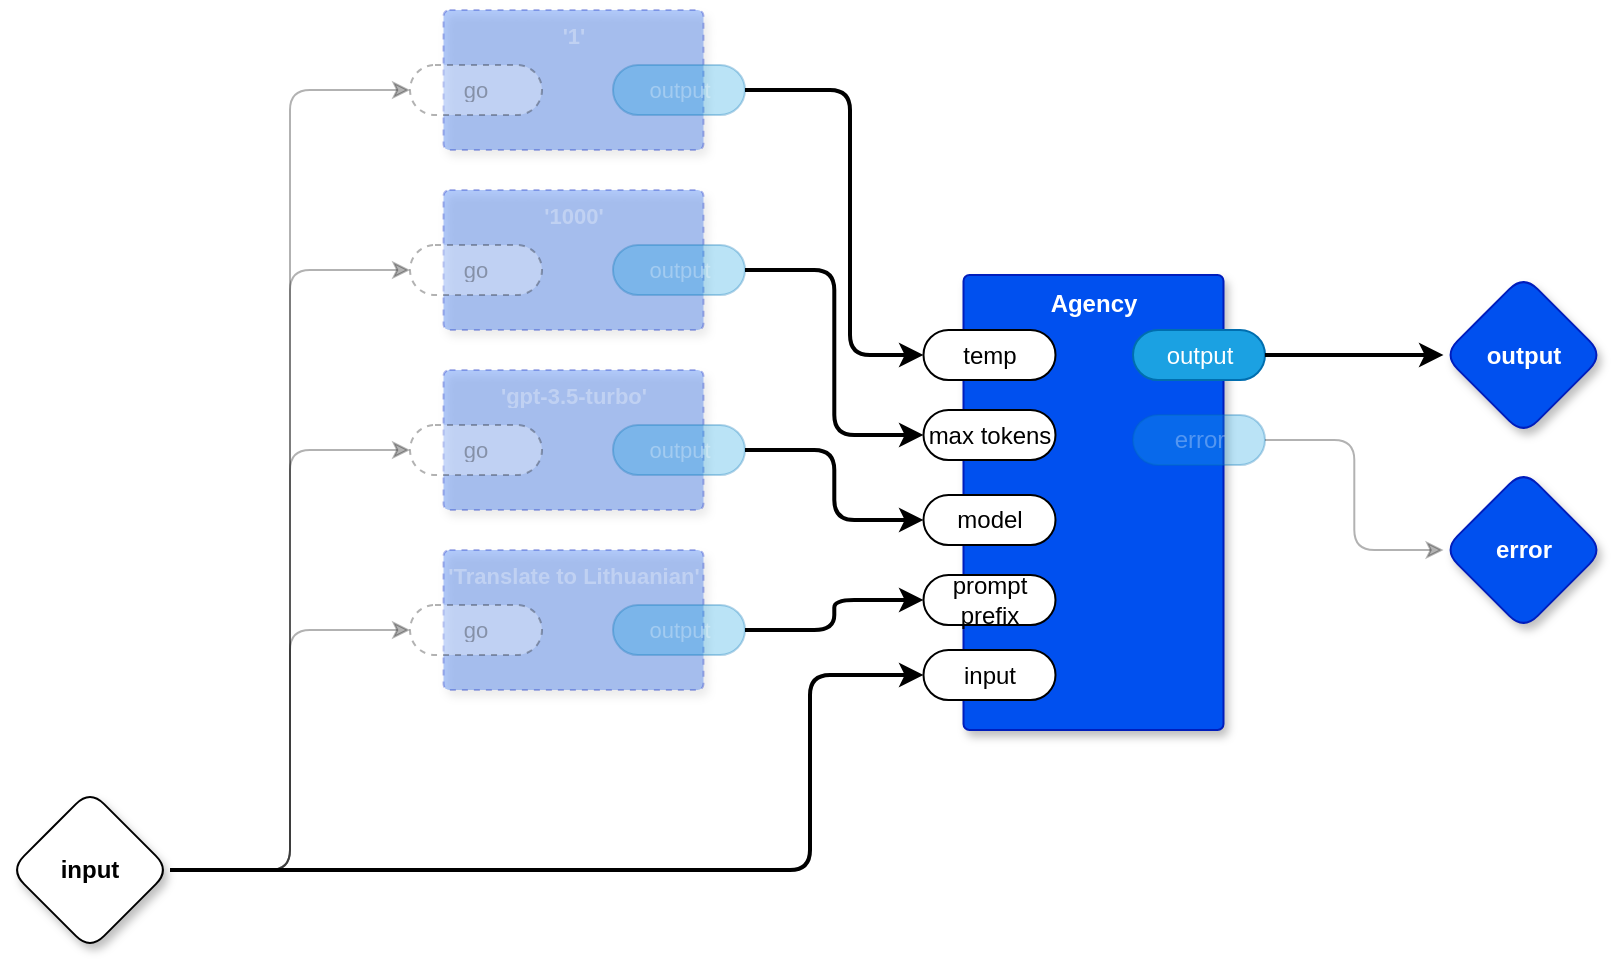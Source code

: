<mxfile version="21.6.8" type="device" pages="8">
  <diagram name="main" id="Y1GuYaaF3nRWWcNh6nIo">
    <mxGraphModel dx="879" dy="644" grid="1" gridSize="10" guides="1" tooltips="1" connect="1" arrows="1" fold="1" page="1" pageScale="1" pageWidth="1100" pageHeight="850" math="0" shadow="0">
      <root>
        <mxCell id="0" />
        <mxCell id="1" parent="0" />
        <mxCell id="4qRDMmtJzXlKJRjvhNp0-1" value="Agency" style="rounded=1;whiteSpace=wrap;html=1;sketch=0;container=1;recursiveResize=0;verticalAlign=top;arcSize=6;fontStyle=1;autosize=0;points=[];absoluteArcSize=1;shadow=1;strokeColor=#001DBC;fillColor=#0050ef;fontColor=#ffffff;" parent="1" vertex="1">
          <mxGeometry x="476.75" y="282.5" width="130" height="227.5" as="geometry">
            <mxRectangle x="-98" y="-1230" width="99" height="26" as="alternateBounds" />
          </mxGeometry>
        </mxCell>
        <mxCell id="4qRDMmtJzXlKJRjvhNp0-3" value="output" style="rounded=1;whiteSpace=wrap;html=1;sketch=0;points=[[0,0.5,0,0,0],[1,0.5,0,0,0]];fillColor=#1ba1e2;fontColor=#ffffff;strokeColor=#006EAF;arcSize=50;" parent="4qRDMmtJzXlKJRjvhNp0-1" vertex="1">
          <mxGeometry x="84.75" y="27.5" width="66" height="25" as="geometry" />
        </mxCell>
        <mxCell id="4qRDMmtJzXlKJRjvhNp0-4" value="error" style="rounded=1;whiteSpace=wrap;html=1;sketch=0;points=[[0,0.5,0,0,0],[1,0.5,0,0,0]];fillColor=#1ba1e2;fontColor=#ffffff;strokeColor=#006EAF;arcSize=50;opacity=30;textOpacity=30;" parent="4qRDMmtJzXlKJRjvhNp0-1" vertex="1">
          <mxGeometry x="84.75" y="70" width="66" height="25" as="geometry" />
        </mxCell>
        <mxCell id="4qRDMmtJzXlKJRjvhNp0-5" value="temp" style="rounded=1;whiteSpace=wrap;html=1;sketch=0;points=[[0,0.5,0,0,0],[1,0.5,0,0,0]];arcSize=50;" parent="4qRDMmtJzXlKJRjvhNp0-1" vertex="1">
          <mxGeometry x="-20" y="27.5" width="66" height="25" as="geometry" />
        </mxCell>
        <mxCell id="4qRDMmtJzXlKJRjvhNp0-6" value="max tokens" style="rounded=1;whiteSpace=wrap;html=1;sketch=0;points=[[0,0.5,0,0,0],[1,0.5,0,0,0]];arcSize=50;" parent="4qRDMmtJzXlKJRjvhNp0-1" vertex="1">
          <mxGeometry x="-20" y="67.5" width="66" height="25" as="geometry" />
        </mxCell>
        <mxCell id="4qRDMmtJzXlKJRjvhNp0-7" value="model" style="rounded=1;whiteSpace=wrap;html=1;sketch=0;points=[[0,0.5,0,0,0],[1,0.5,0,0,0]];arcSize=50;" parent="4qRDMmtJzXlKJRjvhNp0-1" vertex="1">
          <mxGeometry x="-20" y="110" width="66" height="25" as="geometry" />
        </mxCell>
        <mxCell id="4qRDMmtJzXlKJRjvhNp0-8" value="prompt prefix" style="rounded=1;whiteSpace=wrap;html=1;sketch=0;points=[[0,0.5,0,0,0],[1,0.5,0,0,0]];arcSize=50;" parent="4qRDMmtJzXlKJRjvhNp0-1" vertex="1">
          <mxGeometry x="-20" y="150" width="66" height="25" as="geometry" />
        </mxCell>
        <mxCell id="4qRDMmtJzXlKJRjvhNp0-2" value="input" style="rounded=1;whiteSpace=wrap;html=1;sketch=0;points=[[0,0.5,0,0,0],[1,0.5,0,0,0]];arcSize=50;" parent="4qRDMmtJzXlKJRjvhNp0-1" vertex="1">
          <mxGeometry x="-20" y="187.5" width="66" height="25" as="geometry" />
        </mxCell>
        <mxCell id="4qRDMmtJzXlKJRjvhNp0-26" style="edgeStyle=orthogonalEdgeStyle;shape=connector;rounded=1;orthogonalLoop=1;jettySize=auto;html=1;entryX=0;entryY=0.5;entryDx=0;entryDy=0;entryPerimeter=0;labelBackgroundColor=default;strokeColor=default;strokeWidth=2;fontFamily=Helvetica;fontSize=11;fontColor=default;endArrow=classic;" parent="1" source="4qRDMmtJzXlKJRjvhNp0-9" target="4qRDMmtJzXlKJRjvhNp0-2" edge="1">
          <mxGeometry relative="1" as="geometry">
            <Array as="points">
              <mxPoint x="400" y="580" />
              <mxPoint x="400" y="483" />
            </Array>
          </mxGeometry>
        </mxCell>
        <mxCell id="4qRDMmtJzXlKJRjvhNp0-31" style="edgeStyle=orthogonalEdgeStyle;shape=connector;rounded=1;orthogonalLoop=1;jettySize=auto;html=1;exitX=1;exitY=0.5;exitDx=0;exitDy=0;exitPerimeter=0;entryX=0;entryY=0.5;entryDx=0;entryDy=0;entryPerimeter=0;labelBackgroundColor=default;strokeColor=default;strokeWidth=1;fontFamily=Helvetica;fontSize=11;fontColor=default;endArrow=classic;opacity=30;" parent="1" source="4qRDMmtJzXlKJRjvhNp0-9" target="4qRDMmtJzXlKJRjvhNp0-24" edge="1">
          <mxGeometry relative="1" as="geometry" />
        </mxCell>
        <mxCell id="4qRDMmtJzXlKJRjvhNp0-32" style="edgeStyle=orthogonalEdgeStyle;shape=connector;rounded=1;orthogonalLoop=1;jettySize=auto;html=1;exitX=1;exitY=0.5;exitDx=0;exitDy=0;exitPerimeter=0;entryX=0;entryY=0.5;entryDx=0;entryDy=0;entryPerimeter=0;labelBackgroundColor=default;strokeColor=default;strokeWidth=1;fontFamily=Helvetica;fontSize=11;fontColor=default;endArrow=classic;opacity=30;" parent="1" source="4qRDMmtJzXlKJRjvhNp0-9" target="4qRDMmtJzXlKJRjvhNp0-21" edge="1">
          <mxGeometry relative="1" as="geometry" />
        </mxCell>
        <mxCell id="4qRDMmtJzXlKJRjvhNp0-33" style="edgeStyle=orthogonalEdgeStyle;shape=connector;rounded=1;orthogonalLoop=1;jettySize=auto;html=1;exitX=1;exitY=0.5;exitDx=0;exitDy=0;exitPerimeter=0;entryX=0;entryY=0.5;entryDx=0;entryDy=0;entryPerimeter=0;labelBackgroundColor=default;strokeColor=default;strokeWidth=1;fontFamily=Helvetica;fontSize=11;fontColor=default;endArrow=classic;opacity=30;" parent="1" source="4qRDMmtJzXlKJRjvhNp0-9" target="4qRDMmtJzXlKJRjvhNp0-18" edge="1">
          <mxGeometry relative="1" as="geometry" />
        </mxCell>
        <mxCell id="4qRDMmtJzXlKJRjvhNp0-34" style="edgeStyle=orthogonalEdgeStyle;shape=connector;rounded=1;orthogonalLoop=1;jettySize=auto;html=1;exitX=1;exitY=0.5;exitDx=0;exitDy=0;exitPerimeter=0;entryX=0;entryY=0.5;entryDx=0;entryDy=0;entryPerimeter=0;labelBackgroundColor=default;strokeColor=default;strokeWidth=1;fontFamily=Helvetica;fontSize=11;fontColor=default;endArrow=classic;opacity=30;" parent="1" source="4qRDMmtJzXlKJRjvhNp0-9" target="4qRDMmtJzXlKJRjvhNp0-15" edge="1">
          <mxGeometry relative="1" as="geometry" />
        </mxCell>
        <mxCell id="4qRDMmtJzXlKJRjvhNp0-9" value="input" style="rhombus;whiteSpace=wrap;html=1;rounded=1;fontStyle=1;glass=0;sketch=0;fontSize=12;points=[[0,0.5,0,0,0],[0.5,0,0,0,0],[0.5,1,0,0,0],[1,0.5,0,0,0]];shadow=1;" parent="1" vertex="1">
          <mxGeometry y="540" width="80" height="80" as="geometry" />
        </mxCell>
        <mxCell id="4qRDMmtJzXlKJRjvhNp0-10" value="output" style="rhombus;whiteSpace=wrap;html=1;rounded=1;fillColor=#0050ef;fontColor=#ffffff;strokeColor=#001DBC;fontStyle=1;glass=0;sketch=0;fontSize=12;points=[[0,0.5,0,0,0],[0.5,0,0,0,0],[0.5,1,0,0,0],[1,0.5,0,0,0]];shadow=1;" parent="1" vertex="1">
          <mxGeometry x="716.75" y="282.5" width="80" height="80" as="geometry" />
        </mxCell>
        <mxCell id="4qRDMmtJzXlKJRjvhNp0-11" value="error" style="rhombus;whiteSpace=wrap;html=1;rounded=1;fillColor=#0050ef;fontColor=#ffffff;strokeColor=#001DBC;fontStyle=1;glass=0;sketch=0;fontSize=12;points=[[0,0.5,0,0,0],[0.5,0,0,0,0],[0.5,1,0,0,0],[1,0.5,0,0,0]];shadow=1;" parent="1" vertex="1">
          <mxGeometry x="716.75" y="380" width="80" height="80" as="geometry" />
        </mxCell>
        <mxCell id="4qRDMmtJzXlKJRjvhNp0-12" style="edgeStyle=orthogonalEdgeStyle;rounded=1;orthogonalLoop=1;jettySize=auto;html=1;exitX=1;exitY=0.5;exitDx=0;exitDy=0;exitPerimeter=0;entryX=0;entryY=0.5;entryDx=0;entryDy=0;entryPerimeter=0;strokeWidth=2;" parent="1" source="4qRDMmtJzXlKJRjvhNp0-3" target="4qRDMmtJzXlKJRjvhNp0-10" edge="1">
          <mxGeometry relative="1" as="geometry" />
        </mxCell>
        <mxCell id="4qRDMmtJzXlKJRjvhNp0-13" style="edgeStyle=orthogonalEdgeStyle;shape=connector;rounded=1;orthogonalLoop=1;jettySize=auto;html=1;exitX=1;exitY=0.5;exitDx=0;exitDy=0;exitPerimeter=0;entryX=0;entryY=0.5;entryDx=0;entryDy=0;entryPerimeter=0;labelBackgroundColor=default;strokeColor=default;strokeWidth=1;fontFamily=Helvetica;fontSize=11;fontColor=default;endArrow=classic;opacity=30;" parent="1" source="4qRDMmtJzXlKJRjvhNp0-4" target="4qRDMmtJzXlKJRjvhNp0-11" edge="1">
          <mxGeometry relative="1" as="geometry" />
        </mxCell>
        <mxCell id="4qRDMmtJzXlKJRjvhNp0-14" value="&#39;1&#39;" style="rounded=1;whiteSpace=wrap;html=1;sketch=0;container=1;recursiveResize=0;verticalAlign=top;arcSize=6;fontStyle=1;autosize=0;points=[];absoluteArcSize=1;shadow=1;strokeColor=#001DBC;fillColor=#0050ef;fontColor=#ffffff;fontFamily=Helvetica;fontSize=11;dashed=1;opacity=30;textOpacity=30;" parent="1" vertex="1">
          <mxGeometry x="216.75" y="150" width="130" height="70" as="geometry">
            <mxRectangle x="-98" y="-1230" width="99" height="26" as="alternateBounds" />
          </mxGeometry>
        </mxCell>
        <mxCell id="4qRDMmtJzXlKJRjvhNp0-15" value="go" style="rounded=1;whiteSpace=wrap;html=1;sketch=0;points=[[0,0.5,0,0,0],[1,0.5,0,0,0]];arcSize=50;fontFamily=Helvetica;fontSize=11;fontColor=default;dashed=1;textOpacity=30;opacity=30;" parent="4qRDMmtJzXlKJRjvhNp0-14" vertex="1">
          <mxGeometry x="-16.75" y="27.5" width="66" height="25" as="geometry" />
        </mxCell>
        <mxCell id="4qRDMmtJzXlKJRjvhNp0-16" value="output" style="rounded=1;whiteSpace=wrap;html=1;sketch=0;points=[[0,0.5,0,0,0],[1,0.5,0,0,0]];fillColor=#1ba1e2;fontColor=#ffffff;strokeColor=#006EAF;arcSize=50;fontFamily=Helvetica;fontSize=11;opacity=30;textOpacity=30;" parent="4qRDMmtJzXlKJRjvhNp0-14" vertex="1">
          <mxGeometry x="84.75" y="27.5" width="66" height="25" as="geometry" />
        </mxCell>
        <mxCell id="4qRDMmtJzXlKJRjvhNp0-17" value="&#39;1000&#39;" style="rounded=1;whiteSpace=wrap;html=1;sketch=0;container=1;recursiveResize=0;verticalAlign=top;arcSize=6;fontStyle=1;autosize=0;points=[];absoluteArcSize=1;shadow=1;strokeColor=#001DBC;fillColor=#0050ef;fontColor=#ffffff;fontFamily=Helvetica;fontSize=11;dashed=1;opacity=30;textOpacity=30;" parent="1" vertex="1">
          <mxGeometry x="216.75" y="240" width="130" height="70" as="geometry">
            <mxRectangle x="-98" y="-1230" width="99" height="26" as="alternateBounds" />
          </mxGeometry>
        </mxCell>
        <mxCell id="4qRDMmtJzXlKJRjvhNp0-18" value="go" style="rounded=1;whiteSpace=wrap;html=1;sketch=0;points=[[0,0.5,0,0,0],[1,0.5,0,0,0]];arcSize=50;fontFamily=Helvetica;fontSize=11;fontColor=default;dashed=1;textOpacity=30;opacity=30;" parent="4qRDMmtJzXlKJRjvhNp0-17" vertex="1">
          <mxGeometry x="-16.75" y="27.5" width="66" height="25" as="geometry" />
        </mxCell>
        <mxCell id="4qRDMmtJzXlKJRjvhNp0-19" value="output" style="rounded=1;whiteSpace=wrap;html=1;sketch=0;points=[[0,0.5,0,0,0],[1,0.5,0,0,0]];fillColor=#1ba1e2;fontColor=#ffffff;strokeColor=#006EAF;arcSize=50;fontFamily=Helvetica;fontSize=11;opacity=30;textOpacity=30;" parent="4qRDMmtJzXlKJRjvhNp0-17" vertex="1">
          <mxGeometry x="84.75" y="27.5" width="66" height="25" as="geometry" />
        </mxCell>
        <mxCell id="4qRDMmtJzXlKJRjvhNp0-20" value="&#39;gpt-3.5-turbo&#39;" style="rounded=1;whiteSpace=wrap;html=1;sketch=0;container=1;recursiveResize=0;verticalAlign=top;arcSize=6;fontStyle=1;autosize=0;points=[];absoluteArcSize=1;shadow=1;strokeColor=#001DBC;fillColor=#0050ef;fontColor=#ffffff;fontFamily=Helvetica;fontSize=11;dashed=1;opacity=30;textOpacity=30;" parent="1" vertex="1">
          <mxGeometry x="216.75" y="330" width="130" height="70" as="geometry">
            <mxRectangle x="-98" y="-1230" width="99" height="26" as="alternateBounds" />
          </mxGeometry>
        </mxCell>
        <mxCell id="4qRDMmtJzXlKJRjvhNp0-21" value="go" style="rounded=1;whiteSpace=wrap;html=1;sketch=0;points=[[0,0.5,0,0,0],[1,0.5,0,0,0]];arcSize=50;fontFamily=Helvetica;fontSize=11;fontColor=default;dashed=1;textOpacity=30;opacity=30;" parent="4qRDMmtJzXlKJRjvhNp0-20" vertex="1">
          <mxGeometry x="-16.75" y="27.5" width="66" height="25" as="geometry" />
        </mxCell>
        <mxCell id="4qRDMmtJzXlKJRjvhNp0-22" value="output" style="rounded=1;whiteSpace=wrap;html=1;sketch=0;points=[[0,0.5,0,0,0],[1,0.5,0,0,0]];fillColor=#1ba1e2;fontColor=#ffffff;strokeColor=#006EAF;arcSize=50;fontFamily=Helvetica;fontSize=11;opacity=30;textOpacity=30;" parent="4qRDMmtJzXlKJRjvhNp0-20" vertex="1">
          <mxGeometry x="84.75" y="27.5" width="66" height="25" as="geometry" />
        </mxCell>
        <mxCell id="4qRDMmtJzXlKJRjvhNp0-23" value="&#39;Translate to Lithuanian&#39;" style="rounded=1;whiteSpace=wrap;html=1;sketch=0;container=1;recursiveResize=0;verticalAlign=top;arcSize=6;fontStyle=1;autosize=0;points=[];absoluteArcSize=1;shadow=1;strokeColor=#001DBC;fillColor=#0050ef;fontColor=#ffffff;fontFamily=Helvetica;fontSize=11;dashed=1;opacity=30;textOpacity=30;" parent="1" vertex="1">
          <mxGeometry x="216.75" y="420" width="130" height="70" as="geometry">
            <mxRectangle x="-98" y="-1230" width="99" height="26" as="alternateBounds" />
          </mxGeometry>
        </mxCell>
        <mxCell id="4qRDMmtJzXlKJRjvhNp0-24" value="go" style="rounded=1;whiteSpace=wrap;html=1;sketch=0;points=[[0,0.5,0,0,0],[1,0.5,0,0,0]];arcSize=50;fontFamily=Helvetica;fontSize=11;fontColor=default;dashed=1;textOpacity=30;opacity=30;" parent="4qRDMmtJzXlKJRjvhNp0-23" vertex="1">
          <mxGeometry x="-16.75" y="27.5" width="66" height="25" as="geometry" />
        </mxCell>
        <mxCell id="4qRDMmtJzXlKJRjvhNp0-25" value="output" style="rounded=1;whiteSpace=wrap;html=1;sketch=0;points=[[0,0.5,0,0,0],[1,0.5,0,0,0]];fillColor=#1ba1e2;fontColor=#ffffff;strokeColor=#006EAF;arcSize=50;fontFamily=Helvetica;fontSize=11;opacity=30;textOpacity=30;" parent="4qRDMmtJzXlKJRjvhNp0-23" vertex="1">
          <mxGeometry x="84.75" y="27.5" width="66" height="25" as="geometry" />
        </mxCell>
        <mxCell id="4qRDMmtJzXlKJRjvhNp0-27" style="edgeStyle=orthogonalEdgeStyle;shape=connector;rounded=1;orthogonalLoop=1;jettySize=auto;html=1;exitX=1;exitY=0.5;exitDx=0;exitDy=0;exitPerimeter=0;entryX=0;entryY=0.5;entryDx=0;entryDy=0;entryPerimeter=0;labelBackgroundColor=default;strokeColor=default;strokeWidth=2;fontFamily=Helvetica;fontSize=11;fontColor=default;endArrow=classic;" parent="1" source="4qRDMmtJzXlKJRjvhNp0-25" target="4qRDMmtJzXlKJRjvhNp0-8" edge="1">
          <mxGeometry relative="1" as="geometry" />
        </mxCell>
        <mxCell id="4qRDMmtJzXlKJRjvhNp0-28" style="edgeStyle=orthogonalEdgeStyle;shape=connector;rounded=1;orthogonalLoop=1;jettySize=auto;html=1;exitX=1;exitY=0.5;exitDx=0;exitDy=0;exitPerimeter=0;entryX=0;entryY=0.5;entryDx=0;entryDy=0;entryPerimeter=0;labelBackgroundColor=default;strokeColor=default;strokeWidth=2;fontFamily=Helvetica;fontSize=11;fontColor=default;endArrow=classic;" parent="1" source="4qRDMmtJzXlKJRjvhNp0-22" target="4qRDMmtJzXlKJRjvhNp0-7" edge="1">
          <mxGeometry relative="1" as="geometry" />
        </mxCell>
        <mxCell id="4qRDMmtJzXlKJRjvhNp0-29" style="edgeStyle=orthogonalEdgeStyle;shape=connector;rounded=1;orthogonalLoop=1;jettySize=auto;html=1;exitX=1;exitY=0.5;exitDx=0;exitDy=0;exitPerimeter=0;entryX=0;entryY=0.5;entryDx=0;entryDy=0;entryPerimeter=0;labelBackgroundColor=default;strokeColor=default;strokeWidth=2;fontFamily=Helvetica;fontSize=11;fontColor=default;endArrow=classic;" parent="1" source="4qRDMmtJzXlKJRjvhNp0-19" target="4qRDMmtJzXlKJRjvhNp0-6" edge="1">
          <mxGeometry relative="1" as="geometry" />
        </mxCell>
        <mxCell id="4qRDMmtJzXlKJRjvhNp0-30" style="edgeStyle=orthogonalEdgeStyle;shape=connector;rounded=1;orthogonalLoop=1;jettySize=auto;html=1;exitX=1;exitY=0.5;exitDx=0;exitDy=0;exitPerimeter=0;entryX=0;entryY=0.5;entryDx=0;entryDy=0;entryPerimeter=0;labelBackgroundColor=default;strokeColor=default;strokeWidth=2;fontFamily=Helvetica;fontSize=11;fontColor=default;endArrow=classic;" parent="1" source="4qRDMmtJzXlKJRjvhNp0-16" target="4qRDMmtJzXlKJRjvhNp0-5" edge="1">
          <mxGeometry relative="1" as="geometry">
            <Array as="points">
              <mxPoint x="420" y="190" />
              <mxPoint x="420" y="323" />
            </Array>
          </mxGeometry>
        </mxCell>
      </root>
    </mxGraphModel>
  </diagram>
  <diagram id="i45Ayb3EpxqlR-5Rp_wa" name="Agency">
    <mxGraphModel dx="879" dy="644" grid="1" gridSize="10" guides="1" tooltips="1" connect="1" arrows="1" fold="1" page="1" pageScale="1" pageWidth="1100" pageHeight="850" math="0" shadow="0">
      <root>
        <mxCell id="0" />
        <mxCell id="1" parent="0" />
        <mxCell id="NXCe9EylCnPPns5ltPw4-1" value="" style="rounded=1;whiteSpace=wrap;html=1;sketch=0;container=1;recursiveResize=0;verticalAlign=top;arcSize=6;fontStyle=1;autosize=0;points=[];absoluteArcSize=1;shadow=1;strokeColor=#001DBC;fillColor=#0050ef;fontColor=#ffffff;" parent="1" vertex="1">
          <mxGeometry x="750" y="470" width="135" height="180" as="geometry">
            <mxRectangle x="-98" y="-1230" width="99" height="26" as="alternateBounds" />
          </mxGeometry>
        </mxCell>
        <mxCell id="NXCe9EylCnPPns5ltPw4-3" value="error" style="rounded=1;whiteSpace=wrap;html=1;sketch=0;points=[[0,0.5,0,0,0],[1,0.5,0,0,0]];fillColor=#1ba1e2;fontColor=#ffffff;strokeColor=#006EAF;arcSize=50;opacity=30;textOpacity=30;" parent="NXCe9EylCnPPns5ltPw4-1" vertex="1">
          <mxGeometry x="84.75" y="27.5" width="66" height="25" as="geometry" />
        </mxCell>
        <mxCell id="NXCe9EylCnPPns5ltPw4-8" value="input" style="rounded=1;whiteSpace=wrap;html=1;sketch=0;points=[[0,0.5,0,0,0],[1,0.5,0,0,0]];arcSize=50;" parent="NXCe9EylCnPPns5ltPw4-1" vertex="1">
          <mxGeometry x="-20" y="130" width="66" height="25" as="geometry" />
        </mxCell>
        <mxCell id="NXCe9EylCnPPns5ltPw4-2" value="output" style="rounded=1;whiteSpace=wrap;html=1;sketch=0;points=[[0,0.5,0,0,0],[1,0.5,0,0,0]];fillColor=#1ba1e2;fontColor=#ffffff;strokeColor=#006EAF;arcSize=50;" parent="NXCe9EylCnPPns5ltPw4-1" vertex="1">
          <mxGeometry x="84.75" y="67.5" width="66" height="25" as="geometry" />
        </mxCell>
        <mxCell id="NXCe9EylCnPPns5ltPw4-4" value="args" style="rounded=1;whiteSpace=wrap;html=1;sketch=0;points=[[0,0.5,0,0,0],[1,0.5,0,0,0]];arcSize=50;" parent="NXCe9EylCnPPns5ltPw4-1" vertex="1">
          <mxGeometry x="-20" y="45" width="66" height="25" as="geometry" />
        </mxCell>
        <mxCell id="NXCe9EylCnPPns5ltPw4-27" style="edgeStyle=orthogonalEdgeStyle;shape=connector;rounded=1;orthogonalLoop=1;jettySize=auto;html=1;exitX=1;exitY=0.5;exitDx=0;exitDy=0;exitPerimeter=0;entryX=0;entryY=0.5;entryDx=0;entryDy=0;entryPerimeter=0;labelBackgroundColor=default;strokeColor=default;strokeWidth=2;fontFamily=Helvetica;fontSize=11;fontColor=default;endArrow=classic;" parent="1" source="NXCe9EylCnPPns5ltPw4-9" target="NXCe9EylCnPPns5ltPw4-17" edge="1">
          <mxGeometry relative="1" as="geometry" />
        </mxCell>
        <mxCell id="NXCe9EylCnPPns5ltPw4-9" value="temp string" style="rhombus;whiteSpace=wrap;html=1;rounded=1;fontStyle=1;glass=0;sketch=0;fontSize=12;points=[[0,0.5,0,0,0],[0.5,0,0,0,0],[0.5,1,0,0,0],[1,0.5,0,0,0]];shadow=1;fontFamily=Helvetica;fontColor=default;" parent="1" vertex="1">
          <mxGeometry x="40" y="310" width="80" height="80" as="geometry" />
        </mxCell>
        <mxCell id="NXCe9EylCnPPns5ltPw4-10" value="error" style="rhombus;whiteSpace=wrap;html=1;rounded=1;fillColor=#0050ef;fontColor=#ffffff;strokeColor=#001DBC;fontStyle=1;glass=0;sketch=0;fontSize=12;points=[[0,0.5,0,0,0],[0.5,0,0,0,0],[0.5,1,0,0,0],[1,0.5,0,0,0]];shadow=1;fontFamily=Helvetica;" parent="1" vertex="1">
          <mxGeometry x="1680" y="230" width="80" height="80" as="geometry" />
        </mxCell>
        <mxCell id="NXCe9EylCnPPns5ltPw4-28" style="edgeStyle=orthogonalEdgeStyle;shape=connector;rounded=1;orthogonalLoop=1;jettySize=auto;html=1;exitX=1;exitY=0.5;exitDx=0;exitDy=0;exitPerimeter=0;entryX=0;entryY=0.5;entryDx=0;entryDy=0;entryPerimeter=0;labelBackgroundColor=default;strokeColor=default;strokeWidth=2;fontFamily=Helvetica;fontSize=11;fontColor=default;endArrow=classic;" parent="1" source="NXCe9EylCnPPns5ltPw4-11" target="NXCe9EylCnPPns5ltPw4-24" edge="1">
          <mxGeometry relative="1" as="geometry" />
        </mxCell>
        <mxCell id="NXCe9EylCnPPns5ltPw4-11" value="max tokens string" style="rhombus;whiteSpace=wrap;html=1;rounded=1;fontStyle=1;glass=0;sketch=0;fontSize=12;points=[[0,0.5,0,0,0],[0.5,0,0,0,0],[0.5,1,0,0,0],[1,0.5,0,0,0]];shadow=1;fontFamily=Helvetica;fontColor=default;" parent="1" vertex="1">
          <mxGeometry x="40" y="430" width="80" height="80" as="geometry" />
        </mxCell>
        <mxCell id="-3wxiZEgnhoRVeX-i9yC-9" style="edgeStyle=orthogonalEdgeStyle;shape=connector;rounded=1;orthogonalLoop=1;jettySize=auto;html=1;exitX=1;exitY=0.5;exitDx=0;exitDy=0;exitPerimeter=0;labelBackgroundColor=default;strokeColor=default;strokeWidth=2;fontFamily=Helvetica;fontSize=11;fontColor=default;endArrow=classic;" parent="1" source="NXCe9EylCnPPns5ltPw4-12" target="-3wxiZEgnhoRVeX-i9yC-2" edge="1">
          <mxGeometry relative="1" as="geometry" />
        </mxCell>
        <mxCell id="NXCe9EylCnPPns5ltPw4-12" value="model" style="rhombus;whiteSpace=wrap;html=1;rounded=1;fontStyle=1;glass=0;sketch=0;fontSize=12;points=[[0,0.5,0,0,0],[0.5,0,0,0,0],[0.5,1,0,0,0],[1,0.5,0,0,0]];shadow=1;fontFamily=Helvetica;fontColor=default;" parent="1" vertex="1">
          <mxGeometry x="40" y="550" width="80" height="80" as="geometry" />
        </mxCell>
        <mxCell id="-3wxiZEgnhoRVeX-i9yC-10" style="edgeStyle=orthogonalEdgeStyle;shape=connector;rounded=1;orthogonalLoop=1;jettySize=auto;html=1;exitX=1;exitY=0.5;exitDx=0;exitDy=0;exitPerimeter=0;entryX=0;entryY=0.5;entryDx=0;entryDy=0;entryPerimeter=0;labelBackgroundColor=default;strokeColor=default;strokeWidth=2;fontFamily=Helvetica;fontSize=11;fontColor=default;endArrow=classic;" parent="1" source="NXCe9EylCnPPns5ltPw4-13" target="-3wxiZEgnhoRVeX-i9yC-6" edge="1">
          <mxGeometry relative="1" as="geometry" />
        </mxCell>
        <mxCell id="NXCe9EylCnPPns5ltPw4-13" value="prompt prefix" style="rhombus;whiteSpace=wrap;html=1;rounded=1;fontStyle=1;glass=0;sketch=0;fontSize=12;points=[[0,0.5,0,0,0],[0.5,0,0,0,0],[0.5,1,0,0,0],[1,0.5,0,0,0]];shadow=1;fontFamily=Helvetica;fontColor=default;" parent="1" vertex="1">
          <mxGeometry x="40" y="670" width="80" height="80" as="geometry" />
        </mxCell>
        <mxCell id="2UulQ-nkBuvPjYJjnfwH-58" style="edgeStyle=orthogonalEdgeStyle;shape=connector;rounded=1;orthogonalLoop=1;jettySize=auto;html=1;exitX=1;exitY=0.5;exitDx=0;exitDy=0;exitPerimeter=0;entryX=0;entryY=0.5;entryDx=0;entryDy=0;entryPerimeter=0;labelBackgroundColor=default;strokeColor=default;strokeWidth=2;fontFamily=Helvetica;fontSize=11;fontColor=default;endArrow=classic;" parent="1" source="NXCe9EylCnPPns5ltPw4-14" target="NXCe9EylCnPPns5ltPw4-8" edge="1">
          <mxGeometry relative="1" as="geometry">
            <Array as="points">
              <mxPoint x="680" y="830" />
              <mxPoint x="680" y="613" />
            </Array>
          </mxGeometry>
        </mxCell>
        <mxCell id="NXCe9EylCnPPns5ltPw4-14" value="input" style="rhombus;whiteSpace=wrap;html=1;rounded=1;fontStyle=1;glass=0;sketch=0;fontSize=12;points=[[0,0.5,0,0,0],[0.5,0,0,0,0],[0.5,1,0,0,0],[1,0.5,0,0,0]];shadow=1;fontFamily=Helvetica;fontColor=default;" parent="1" vertex="1">
          <mxGeometry x="40" y="790" width="80" height="80" as="geometry" />
        </mxCell>
        <mxCell id="NXCe9EylCnPPns5ltPw4-16" value="Format temp" style="rounded=1;whiteSpace=wrap;html=1;sketch=0;container=1;recursiveResize=0;verticalAlign=top;arcSize=6;fontStyle=1;autosize=0;points=[];absoluteArcSize=1;shadow=1;strokeColor=#001DBC;fillColor=#0050ef;fontColor=#ffffff;fontFamily=Helvetica;fontSize=11;" parent="1" vertex="1">
          <mxGeometry x="200" y="310" width="130" height="110" as="geometry">
            <mxRectangle x="-98" y="-1230" width="99" height="26" as="alternateBounds" />
          </mxGeometry>
        </mxCell>
        <mxCell id="NXCe9EylCnPPns5ltPw4-17" value="input" style="rounded=1;whiteSpace=wrap;html=1;sketch=0;points=[[0,0.5,0,0,0],[1,0.5,0,0,0]];arcSize=50;fontFamily=Helvetica;fontSize=11;fontColor=default;" parent="NXCe9EylCnPPns5ltPw4-16" vertex="1">
          <mxGeometry x="-16.75" y="27.5" width="66" height="25" as="geometry" />
        </mxCell>
        <mxCell id="NXCe9EylCnPPns5ltPw4-18" value="output" style="rounded=1;whiteSpace=wrap;html=1;sketch=0;points=[[0,0.5,0,0,0],[1,0.5,0,0,0]];fillColor=#1ba1e2;fontColor=#ffffff;strokeColor=#006EAF;arcSize=50;fontFamily=Helvetica;fontSize=11;" parent="NXCe9EylCnPPns5ltPw4-16" vertex="1">
          <mxGeometry x="84.75" y="27.5" width="66" height="25" as="geometry" />
        </mxCell>
        <mxCell id="NXCe9EylCnPPns5ltPw4-19" value="error" style="rounded=1;whiteSpace=wrap;html=1;sketch=0;points=[[0,0.5,0,0,0],[1,0.5,0,0,0]];fillColor=#1ba1e2;fontColor=#ffffff;strokeColor=#006EAF;arcSize=50;fontFamily=Helvetica;fontSize=11;" parent="NXCe9EylCnPPns5ltPw4-16" vertex="1">
          <mxGeometry x="84.75" y="70" width="66" height="25" as="geometry" />
        </mxCell>
        <mxCell id="NXCe9EylCnPPns5ltPw4-23" value="Format max tokens" style="rounded=1;whiteSpace=wrap;html=1;sketch=0;container=1;recursiveResize=0;verticalAlign=top;arcSize=6;fontStyle=1;autosize=0;points=[];absoluteArcSize=1;shadow=1;strokeColor=#001DBC;fillColor=#0050ef;fontColor=#ffffff;fontFamily=Helvetica;fontSize=11;" parent="1" vertex="1">
          <mxGeometry x="200" y="430" width="130" height="110" as="geometry">
            <mxRectangle x="-98" y="-1230" width="99" height="26" as="alternateBounds" />
          </mxGeometry>
        </mxCell>
        <mxCell id="NXCe9EylCnPPns5ltPw4-24" value="input" style="rounded=1;whiteSpace=wrap;html=1;sketch=0;points=[[0,0.5,0,0,0],[1,0.5,0,0,0]];arcSize=50;fontFamily=Helvetica;fontSize=11;fontColor=default;" parent="NXCe9EylCnPPns5ltPw4-23" vertex="1">
          <mxGeometry x="-16.75" y="27.5" width="66" height="25" as="geometry" />
        </mxCell>
        <mxCell id="NXCe9EylCnPPns5ltPw4-25" value="output" style="rounded=1;whiteSpace=wrap;html=1;sketch=0;points=[[0,0.5,0,0,0],[1,0.5,0,0,0]];fillColor=#1ba1e2;fontColor=#ffffff;strokeColor=#006EAF;arcSize=50;fontFamily=Helvetica;fontSize=11;" parent="NXCe9EylCnPPns5ltPw4-23" vertex="1">
          <mxGeometry x="84.75" y="27.5" width="66" height="25" as="geometry" />
        </mxCell>
        <mxCell id="NXCe9EylCnPPns5ltPw4-26" value="error" style="rounded=1;whiteSpace=wrap;html=1;sketch=0;points=[[0,0.5,0,0,0],[1,0.5,0,0,0]];fillColor=#1ba1e2;fontColor=#ffffff;strokeColor=#006EAF;arcSize=50;fontFamily=Helvetica;fontSize=11;" parent="NXCe9EylCnPPns5ltPw4-23" vertex="1">
          <mxGeometry x="84.75" y="70" width="66" height="25" as="geometry" />
        </mxCell>
        <mxCell id="NXCe9EylCnPPns5ltPw4-34" style="edgeStyle=orthogonalEdgeStyle;shape=connector;rounded=1;orthogonalLoop=1;jettySize=auto;html=1;exitX=1;exitY=0.5;exitDx=0;exitDy=0;exitPerimeter=0;labelBackgroundColor=default;strokeColor=default;strokeWidth=1;fontFamily=Helvetica;fontSize=11;fontColor=default;endArrow=classic;entryX=0;entryY=0.5;entryDx=0;entryDy=0;entryPerimeter=0;opacity=30;" parent="1" source="NXCe9EylCnPPns5ltPw4-26" target="NXCe9EylCnPPns5ltPw4-10" edge="1">
          <mxGeometry relative="1" as="geometry">
            <Array as="points">
              <mxPoint x="380" y="513" />
              <mxPoint x="380" y="270" />
            </Array>
          </mxGeometry>
        </mxCell>
        <mxCell id="NXCe9EylCnPPns5ltPw4-35" value="output" style="rhombus;whiteSpace=wrap;html=1;rounded=1;fillColor=#0050ef;fontColor=#ffffff;strokeColor=#001DBC;fontStyle=1;glass=0;sketch=0;fontSize=12;points=[[0,0.5,0,0,0],[0.5,0,0,0,0],[0.5,1,0,0,0],[1,0.5,0,0,0]];shadow=1;fontFamily=Helvetica;" parent="1" vertex="1">
          <mxGeometry x="1680" y="510" width="80" height="80" as="geometry" />
        </mxCell>
        <mxCell id="NXCe9EylCnPPns5ltPw4-36" style="edgeStyle=orthogonalEdgeStyle;shape=connector;rounded=1;orthogonalLoop=1;jettySize=auto;html=1;exitX=1;exitY=0.5;exitDx=0;exitDy=0;exitPerimeter=0;labelBackgroundColor=default;strokeColor=default;strokeWidth=1;fontFamily=Helvetica;fontSize=11;fontColor=default;endArrow=classic;opacity=30;" parent="1" source="NXCe9EylCnPPns5ltPw4-19" target="NXCe9EylCnPPns5ltPw4-10" edge="1">
          <mxGeometry relative="1" as="geometry">
            <Array as="points">
              <mxPoint x="380" y="393" />
              <mxPoint x="380" y="270" />
            </Array>
          </mxGeometry>
        </mxCell>
        <mxCell id="NXCe9EylCnPPns5ltPw4-37" style="edgeStyle=orthogonalEdgeStyle;shape=connector;rounded=1;orthogonalLoop=1;jettySize=auto;html=1;exitX=1;exitY=0.5;exitDx=0;exitDy=0;exitPerimeter=0;labelBackgroundColor=default;strokeColor=default;strokeWidth=2;fontFamily=Helvetica;fontSize=11;fontColor=default;endArrow=classic;" parent="1" source="NXCe9EylCnPPns5ltPw4-2" target="NXCe9EylCnPPns5ltPw4-35" edge="1">
          <mxGeometry relative="1" as="geometry" />
        </mxCell>
        <mxCell id="NXCe9EylCnPPns5ltPw4-38" style="edgeStyle=orthogonalEdgeStyle;shape=connector;rounded=1;orthogonalLoop=1;jettySize=auto;html=1;exitX=1;exitY=0.5;exitDx=0;exitDy=0;exitPerimeter=0;entryX=0;entryY=0.5;entryDx=0;entryDy=0;entryPerimeter=0;labelBackgroundColor=default;strokeColor=default;strokeWidth=1;fontFamily=Helvetica;fontSize=11;fontColor=default;endArrow=classic;opacity=30;" parent="1" source="NXCe9EylCnPPns5ltPw4-3" target="NXCe9EylCnPPns5ltPw4-10" edge="1">
          <mxGeometry relative="1" as="geometry" />
        </mxCell>
        <mxCell id="2UulQ-nkBuvPjYJjnfwH-25" value="Format Command Line" style="rounded=1;whiteSpace=wrap;html=1;sketch=0;container=1;recursiveResize=0;verticalAlign=top;arcSize=6;fontStyle=1;autosize=0;points=[];absoluteArcSize=1;shadow=1;strokeColor=#001DBC;fillColor=#0050ef;fontColor=#ffffff;fontFamily=Helvetica;fontSize=11;" parent="1" vertex="1">
          <mxGeometry x="540" y="430" width="120" height="170" as="geometry">
            <mxRectangle x="-98" y="-1230" width="99" height="26" as="alternateBounds" />
          </mxGeometry>
        </mxCell>
        <mxCell id="-3wxiZEgnhoRVeX-i9yC-14" value="4" style="rounded=1;whiteSpace=wrap;html=1;sketch=0;points=[[0,0.5,0,0,0],[1,0.5,0,0,0]];arcSize=50;fontFamily=Helvetica;fontSize=11;fontColor=default;" parent="2UulQ-nkBuvPjYJjnfwH-25" vertex="1">
          <mxGeometry x="-23" y="132.5" width="66" height="25" as="geometry" />
        </mxCell>
        <mxCell id="-3wxiZEgnhoRVeX-i9yC-13" value="3" style="rounded=1;whiteSpace=wrap;html=1;sketch=0;points=[[0,0.5,0,0,0],[1,0.5,0,0,0]];arcSize=50;fontFamily=Helvetica;fontSize=11;fontColor=default;" parent="2UulQ-nkBuvPjYJjnfwH-25" vertex="1">
          <mxGeometry x="-23" y="95" width="66" height="25" as="geometry" />
        </mxCell>
        <mxCell id="2UulQ-nkBuvPjYJjnfwH-29" value="2" style="rounded=1;whiteSpace=wrap;html=1;sketch=0;points=[[0,0.5,0,0,0],[1,0.5,0,0,0]];arcSize=50;fontFamily=Helvetica;fontSize=11;fontColor=default;" parent="2UulQ-nkBuvPjYJjnfwH-25" vertex="1">
          <mxGeometry x="-23" y="60" width="66" height="25" as="geometry" />
        </mxCell>
        <mxCell id="2UulQ-nkBuvPjYJjnfwH-26" value="1" style="rounded=1;whiteSpace=wrap;html=1;sketch=0;points=[[0,0.5,0,0,0],[1,0.5,0,0,0]];arcSize=50;fontFamily=Helvetica;fontSize=11;fontColor=default;" parent="2UulQ-nkBuvPjYJjnfwH-25" vertex="1">
          <mxGeometry x="-23" y="30" width="66" height="25" as="geometry" />
        </mxCell>
        <mxCell id="2UulQ-nkBuvPjYJjnfwH-27" value="output" style="rounded=1;whiteSpace=wrap;html=1;sketch=0;points=[[0,0.5,0,0,0],[1,0.5,0,0,0]];fillColor=#1ba1e2;fontColor=#ffffff;strokeColor=#006EAF;arcSize=50;fontFamily=Helvetica;fontSize=11;" parent="2UulQ-nkBuvPjYJjnfwH-25" vertex="1">
          <mxGeometry x="70" y="85" width="66" height="25" as="geometry" />
        </mxCell>
        <mxCell id="2UulQ-nkBuvPjYJjnfwH-28" value="error" style="rounded=1;whiteSpace=wrap;html=1;sketch=0;points=[[0,0.5,0,0,0],[1,0.5,0,0,0]];fillColor=#1ba1e2;fontColor=#ffffff;strokeColor=#006EAF;arcSize=50;fontFamily=Helvetica;fontSize=11;textOpacity=30;opacity=30;" parent="2UulQ-nkBuvPjYJjnfwH-25" vertex="1">
          <mxGeometry x="70" y="50" width="66" height="25" as="geometry" />
        </mxCell>
        <mxCell id="2UulQ-nkBuvPjYJjnfwH-34" style="edgeStyle=orthogonalEdgeStyle;shape=connector;rounded=1;orthogonalLoop=1;jettySize=auto;html=1;exitX=1;exitY=0.5;exitDx=0;exitDy=0;exitPerimeter=0;entryX=0;entryY=0.5;entryDx=0;entryDy=0;entryPerimeter=0;labelBackgroundColor=default;strokeColor=default;strokeWidth=2;fontFamily=Helvetica;fontSize=11;fontColor=default;endArrow=classic;" parent="1" source="NXCe9EylCnPPns5ltPw4-18" target="2UulQ-nkBuvPjYJjnfwH-26" edge="1">
          <mxGeometry relative="1" as="geometry">
            <Array as="points">
              <mxPoint x="440" y="350" />
              <mxPoint x="440" y="473" />
            </Array>
          </mxGeometry>
        </mxCell>
        <mxCell id="2UulQ-nkBuvPjYJjnfwH-69" value="&lt;div style=&quot;border-color: var(--border-color);&quot;&gt;./main -model gpt-3.5-turbo -maxTokens 1000 -temp=1 -prompt &quot;Translate to Russian&quot; &quot;I love winter&quot;&lt;/div&gt;" style="shape=note;whiteSpace=wrap;html=1;backgroundOutline=1;fontColor=#000000;darkOpacity=0.05;fillColor=#FFF9B2;strokeColor=none;fillStyle=solid;direction=west;gradientDirection=north;gradientColor=#FFF2A1;shadow=1;size=20;pointerEvents=1;fontFamily=Helvetica;fontSize=11;" parent="1" vertex="1">
          <mxGeometry x="80" y="80" width="560" height="70" as="geometry" />
        </mxCell>
        <mxCell id="-3wxiZEgnhoRVeX-i9yC-1" value="Format model" style="rounded=1;whiteSpace=wrap;html=1;sketch=0;container=1;recursiveResize=0;verticalAlign=top;arcSize=6;fontStyle=1;autosize=0;points=[];absoluteArcSize=1;shadow=1;strokeColor=#001DBC;fillColor=#0050ef;fontColor=#ffffff;fontFamily=Helvetica;fontSize=11;" parent="1" vertex="1">
          <mxGeometry x="200" y="550" width="130" height="110" as="geometry">
            <mxRectangle x="-98" y="-1230" width="99" height="26" as="alternateBounds" />
          </mxGeometry>
        </mxCell>
        <mxCell id="-3wxiZEgnhoRVeX-i9yC-2" value="input" style="rounded=1;whiteSpace=wrap;html=1;sketch=0;points=[[0,0.5,0,0,0],[1,0.5,0,0,0]];arcSize=50;fontFamily=Helvetica;fontSize=11;fontColor=default;" parent="-3wxiZEgnhoRVeX-i9yC-1" vertex="1">
          <mxGeometry x="-16.75" y="27.5" width="66" height="25" as="geometry" />
        </mxCell>
        <mxCell id="-3wxiZEgnhoRVeX-i9yC-3" value="output" style="rounded=1;whiteSpace=wrap;html=1;sketch=0;points=[[0,0.5,0,0,0],[1,0.5,0,0,0]];fillColor=#1ba1e2;fontColor=#ffffff;strokeColor=#006EAF;arcSize=50;fontFamily=Helvetica;fontSize=11;" parent="-3wxiZEgnhoRVeX-i9yC-1" vertex="1">
          <mxGeometry x="84.75" y="27.5" width="66" height="25" as="geometry" />
        </mxCell>
        <mxCell id="-3wxiZEgnhoRVeX-i9yC-4" value="error" style="rounded=1;whiteSpace=wrap;html=1;sketch=0;points=[[0,0.5,0,0,0],[1,0.5,0,0,0]];fillColor=#1ba1e2;fontColor=#ffffff;strokeColor=#006EAF;arcSize=50;fontFamily=Helvetica;fontSize=11;" parent="-3wxiZEgnhoRVeX-i9yC-1" vertex="1">
          <mxGeometry x="84.75" y="70" width="66" height="25" as="geometry" />
        </mxCell>
        <mxCell id="-3wxiZEgnhoRVeX-i9yC-5" value="Format prefix" style="rounded=1;whiteSpace=wrap;html=1;sketch=0;container=1;recursiveResize=0;verticalAlign=top;arcSize=6;fontStyle=1;autosize=0;points=[];absoluteArcSize=1;shadow=1;strokeColor=#001DBC;fillColor=#0050ef;fontColor=#ffffff;fontFamily=Helvetica;fontSize=11;" parent="1" vertex="1">
          <mxGeometry x="200" y="670" width="130" height="110" as="geometry">
            <mxRectangle x="-98" y="-1230" width="99" height="26" as="alternateBounds" />
          </mxGeometry>
        </mxCell>
        <mxCell id="-3wxiZEgnhoRVeX-i9yC-6" value="input" style="rounded=1;whiteSpace=wrap;html=1;sketch=0;points=[[0,0.5,0,0,0],[1,0.5,0,0,0]];arcSize=50;fontFamily=Helvetica;fontSize=11;fontColor=default;" parent="-3wxiZEgnhoRVeX-i9yC-5" vertex="1">
          <mxGeometry x="-16.75" y="27.5" width="66" height="25" as="geometry" />
        </mxCell>
        <mxCell id="-3wxiZEgnhoRVeX-i9yC-7" value="output" style="rounded=1;whiteSpace=wrap;html=1;sketch=0;points=[[0,0.5,0,0,0],[1,0.5,0,0,0]];fillColor=#1ba1e2;fontColor=#ffffff;strokeColor=#006EAF;arcSize=50;fontFamily=Helvetica;fontSize=11;" parent="-3wxiZEgnhoRVeX-i9yC-5" vertex="1">
          <mxGeometry x="84.75" y="27.5" width="66" height="25" as="geometry" />
        </mxCell>
        <mxCell id="-3wxiZEgnhoRVeX-i9yC-8" value="error" style="rounded=1;whiteSpace=wrap;html=1;sketch=0;points=[[0,0.5,0,0,0],[1,0.5,0,0,0]];fillColor=#1ba1e2;fontColor=#ffffff;strokeColor=#006EAF;arcSize=50;fontFamily=Helvetica;fontSize=11;" parent="-3wxiZEgnhoRVeX-i9yC-5" vertex="1">
          <mxGeometry x="84.75" y="70" width="66" height="25" as="geometry" />
        </mxCell>
        <mxCell id="-3wxiZEgnhoRVeX-i9yC-16" style="edgeStyle=orthogonalEdgeStyle;shape=connector;rounded=1;orthogonalLoop=1;jettySize=auto;html=1;exitX=1;exitY=0.5;exitDx=0;exitDy=0;exitPerimeter=0;entryX=0;entryY=0.5;entryDx=0;entryDy=0;entryPerimeter=0;labelBackgroundColor=default;strokeColor=default;strokeWidth=2;fontFamily=Helvetica;fontSize=11;fontColor=default;endArrow=classic;" parent="1" source="-3wxiZEgnhoRVeX-i9yC-3" target="-3wxiZEgnhoRVeX-i9yC-13" edge="1">
          <mxGeometry relative="1" as="geometry">
            <Array as="points">
              <mxPoint x="410" y="590" />
              <mxPoint x="410" y="538" />
            </Array>
          </mxGeometry>
        </mxCell>
        <mxCell id="-3wxiZEgnhoRVeX-i9yC-19" style="edgeStyle=orthogonalEdgeStyle;shape=connector;rounded=1;orthogonalLoop=1;jettySize=auto;html=1;exitX=1;exitY=0.5;exitDx=0;exitDy=0;exitPerimeter=0;entryX=0;entryY=0.5;entryDx=0;entryDy=0;entryPerimeter=0;labelBackgroundColor=default;strokeColor=default;strokeWidth=2;fontFamily=Helvetica;fontSize=11;fontColor=default;endArrow=classic;" parent="1" source="NXCe9EylCnPPns5ltPw4-25" target="2UulQ-nkBuvPjYJjnfwH-29" edge="1">
          <mxGeometry relative="1" as="geometry">
            <Array as="points">
              <mxPoint x="410" y="470" />
              <mxPoint x="410" y="503" />
            </Array>
          </mxGeometry>
        </mxCell>
        <mxCell id="-3wxiZEgnhoRVeX-i9yC-20" style="edgeStyle=orthogonalEdgeStyle;shape=connector;rounded=1;orthogonalLoop=1;jettySize=auto;html=1;exitX=1;exitY=0.5;exitDx=0;exitDy=0;exitPerimeter=0;entryX=0;entryY=0.5;entryDx=0;entryDy=0;entryPerimeter=0;labelBackgroundColor=default;strokeColor=default;strokeWidth=2;fontFamily=Helvetica;fontSize=11;fontColor=default;endArrow=classic;" parent="1" source="-3wxiZEgnhoRVeX-i9yC-7" target="-3wxiZEgnhoRVeX-i9yC-14" edge="1">
          <mxGeometry relative="1" as="geometry">
            <Array as="points">
              <mxPoint x="440" y="710" />
              <mxPoint x="440" y="575" />
            </Array>
          </mxGeometry>
        </mxCell>
        <mxCell id="klZKH8Ny_-pCDJDJ-LYs-1" style="edgeStyle=orthogonalEdgeStyle;shape=connector;rounded=1;orthogonalLoop=1;jettySize=auto;html=1;exitX=1;exitY=0.5;exitDx=0;exitDy=0;exitPerimeter=0;entryX=0;entryY=0.5;entryDx=0;entryDy=0;entryPerimeter=0;labelBackgroundColor=default;strokeColor=default;strokeWidth=2;fontFamily=Helvetica;fontSize=11;fontColor=default;endArrow=classic;" parent="1" source="2UulQ-nkBuvPjYJjnfwH-27" target="NXCe9EylCnPPns5ltPw4-4" edge="1">
          <mxGeometry relative="1" as="geometry" />
        </mxCell>
      </root>
    </mxGraphModel>
  </diagram>
  <diagram id="hBPUXIkI_Zp2WU5yILvR" name="Format temp">
    <mxGraphModel dx="1415" dy="808" grid="1" gridSize="10" guides="1" tooltips="1" connect="1" arrows="1" fold="1" page="1" pageScale="1" pageWidth="1100" pageHeight="850" math="0" shadow="0">
      <root>
        <mxCell id="0" />
        <mxCell id="1" parent="0" />
        <mxCell id="knQALnNkzFeFbcGitqyv-5" value="stringconcat" style="rounded=1;whiteSpace=wrap;html=1;sketch=0;container=1;recursiveResize=0;verticalAlign=top;arcSize=6;fontStyle=1;autosize=0;points=[];absoluteArcSize=1;shadow=1;strokeColor=#001DBC;fillColor=#0050ef;fontColor=#ffffff;fontFamily=Helvetica;fontSize=11;" vertex="1" parent="1">
          <mxGeometry x="380" y="160" width="130" height="100" as="geometry">
            <mxRectangle x="-98" y="-1230" width="99" height="26" as="alternateBounds" />
          </mxGeometry>
        </mxCell>
        <mxCell id="knQALnNkzFeFbcGitqyv-6" value="2" style="rounded=1;whiteSpace=wrap;html=1;sketch=0;points=[[0,0.5,0,0,0],[1,0.5,0,0,0]];arcSize=50;fontFamily=Helvetica;fontSize=11;fontColor=default;" vertex="1" parent="knQALnNkzFeFbcGitqyv-5">
          <mxGeometry x="-20" y="70" width="66" height="25" as="geometry" />
        </mxCell>
        <mxCell id="knQALnNkzFeFbcGitqyv-7" value="output" style="rounded=1;whiteSpace=wrap;html=1;sketch=0;points=[[0,0.5,0,0,0],[1,0.5,0,0,0]];fillColor=#1ba1e2;fontColor=#ffffff;strokeColor=#006EAF;arcSize=50;fontFamily=Helvetica;fontSize=11;" vertex="1" parent="knQALnNkzFeFbcGitqyv-5">
          <mxGeometry x="84.75" y="27.5" width="66" height="25" as="geometry" />
        </mxCell>
        <mxCell id="knQALnNkzFeFbcGitqyv-8" value="error" style="rounded=1;whiteSpace=wrap;html=1;sketch=0;points=[[0,0.5,0,0,0],[1,0.5,0,0,0]];fillColor=#1ba1e2;fontColor=#ffffff;strokeColor=#006EAF;arcSize=50;fontFamily=Helvetica;fontSize=11;textOpacity=30;opacity=30;" vertex="1" parent="knQALnNkzFeFbcGitqyv-5">
          <mxGeometry x="84.75" y="60" width="66" height="25" as="geometry" />
        </mxCell>
        <mxCell id="knQALnNkzFeFbcGitqyv-9" value="1" style="rounded=1;whiteSpace=wrap;html=1;sketch=0;points=[[0,0.5,0,0,0],[1,0.5,0,0,0]];arcSize=50;fontFamily=Helvetica;fontSize=11;fontColor=default;" vertex="1" parent="knQALnNkzFeFbcGitqyv-5">
          <mxGeometry x="-20" y="27.5" width="66" height="25" as="geometry" />
        </mxCell>
        <mxCell id="knQALnNkzFeFbcGitqyv-10" value="&#39;-temp &#39;" style="rounded=1;whiteSpace=wrap;html=1;sketch=0;container=1;recursiveResize=0;verticalAlign=top;arcSize=6;fontStyle=1;autosize=0;points=[];absoluteArcSize=1;shadow=1;strokeColor=#001DBC;fillColor=#0050ef;fontColor=#ffffff;fontFamily=Helvetica;fontSize=11;dashed=1;opacity=30;textOpacity=30;" vertex="1" parent="1">
          <mxGeometry x="160" y="120" width="130" height="70" as="geometry">
            <mxRectangle x="-98" y="-1230" width="99" height="26" as="alternateBounds" />
          </mxGeometry>
        </mxCell>
        <mxCell id="knQALnNkzFeFbcGitqyv-11" value="go" style="rounded=1;whiteSpace=wrap;html=1;sketch=0;points=[[0,0.5,0,0,0],[1,0.5,0,0,0]];arcSize=50;fontFamily=Helvetica;fontSize=11;fontColor=default;dashed=1;textOpacity=30;opacity=30;" vertex="1" parent="knQALnNkzFeFbcGitqyv-10">
          <mxGeometry x="-16.75" y="27.5" width="66" height="25" as="geometry" />
        </mxCell>
        <mxCell id="knQALnNkzFeFbcGitqyv-12" value="output" style="rounded=1;whiteSpace=wrap;html=1;sketch=0;points=[[0,0.5,0,0,0],[1,0.5,0,0,0]];fillColor=#1ba1e2;fontColor=#ffffff;strokeColor=#006EAF;arcSize=50;fontFamily=Helvetica;fontSize=11;opacity=30;textOpacity=30;" vertex="1" parent="knQALnNkzFeFbcGitqyv-10">
          <mxGeometry x="84.75" y="27.5" width="66" height="25" as="geometry" />
        </mxCell>
        <mxCell id="knQALnNkzFeFbcGitqyv-13" style="edgeStyle=orthogonalEdgeStyle;shape=connector;rounded=1;orthogonalLoop=1;jettySize=auto;html=1;exitX=1;exitY=0.5;exitDx=0;exitDy=0;exitPerimeter=0;entryX=0;entryY=0.5;entryDx=0;entryDy=0;entryPerimeter=0;labelBackgroundColor=default;strokeColor=default;strokeWidth=2;fontFamily=Helvetica;fontSize=11;fontColor=default;endArrow=classic;" edge="1" parent="1" source="knQALnNkzFeFbcGitqyv-12" target="knQALnNkzFeFbcGitqyv-9">
          <mxGeometry relative="1" as="geometry" />
        </mxCell>
        <mxCell id="knQALnNkzFeFbcGitqyv-19" style="edgeStyle=orthogonalEdgeStyle;shape=connector;rounded=1;orthogonalLoop=1;jettySize=auto;html=1;exitX=1;exitY=0.5;exitDx=0;exitDy=0;exitPerimeter=0;labelBackgroundColor=default;strokeColor=default;strokeWidth=2;fontFamily=Helvetica;fontSize=11;fontColor=default;endArrow=classic;" edge="1" parent="1" source="knQALnNkzFeFbcGitqyv-15" target="knQALnNkzFeFbcGitqyv-6">
          <mxGeometry relative="1" as="geometry" />
        </mxCell>
        <mxCell id="knQALnNkzFeFbcGitqyv-20" style="edgeStyle=orthogonalEdgeStyle;shape=connector;rounded=1;orthogonalLoop=1;jettySize=auto;html=1;exitX=1;exitY=0.5;exitDx=0;exitDy=0;exitPerimeter=0;entryX=0;entryY=0.5;entryDx=0;entryDy=0;entryPerimeter=0;labelBackgroundColor=default;strokeColor=default;strokeWidth=1;fontFamily=Helvetica;fontSize=11;fontColor=default;endArrow=classic;opacity=30;" edge="1" parent="1" source="knQALnNkzFeFbcGitqyv-15" target="knQALnNkzFeFbcGitqyv-11">
          <mxGeometry relative="1" as="geometry" />
        </mxCell>
        <mxCell id="knQALnNkzFeFbcGitqyv-15" value="input" style="rhombus;whiteSpace=wrap;html=1;rounded=1;fontStyle=1;glass=0;sketch=0;fontSize=12;points=[[0,0.5,0,0,0],[0.5,0,0,0,0],[0.5,1,0,0,0],[1,0.5,0,0,0]];shadow=1;fontFamily=Helvetica;fontColor=default;" vertex="1" parent="1">
          <mxGeometry x="20" y="202.5" width="80" height="80" as="geometry" />
        </mxCell>
        <mxCell id="knQALnNkzFeFbcGitqyv-16" value="output" style="rhombus;whiteSpace=wrap;html=1;rounded=1;fillColor=#0050ef;fontColor=#ffffff;strokeColor=#001DBC;fontStyle=1;glass=0;sketch=0;fontSize=12;points=[[0,0.5,0,0,0],[0.5,0,0,0,0],[0.5,1,0,0,0],[1,0.5,0,0,0]];shadow=1;fontFamily=Helvetica;" vertex="1" parent="1">
          <mxGeometry x="570" y="160" width="80" height="80" as="geometry" />
        </mxCell>
        <mxCell id="knQALnNkzFeFbcGitqyv-18" style="edgeStyle=orthogonalEdgeStyle;shape=connector;rounded=1;orthogonalLoop=1;jettySize=auto;html=1;exitX=1;exitY=0.5;exitDx=0;exitDy=0;exitPerimeter=0;entryX=0;entryY=0.5;entryDx=0;entryDy=0;entryPerimeter=0;labelBackgroundColor=default;strokeColor=default;strokeWidth=2;fontFamily=Helvetica;fontSize=11;fontColor=default;endArrow=classic;" edge="1" parent="1" source="knQALnNkzFeFbcGitqyv-7" target="knQALnNkzFeFbcGitqyv-16">
          <mxGeometry relative="1" as="geometry" />
        </mxCell>
        <mxCell id="lpZaibZsXjAHpckEUHz2-1" value="error" style="rhombus;whiteSpace=wrap;html=1;rounded=1;fillColor=#0050ef;fontColor=#ffffff;strokeColor=#001DBC;fontStyle=1;glass=0;sketch=0;fontSize=12;points=[[0,0.5,0,0,0],[0.5,0,0,0,0],[0.5,1,0,0,0],[1,0.5,0,0,0]];shadow=1;fontFamily=Helvetica;" vertex="1" parent="1">
          <mxGeometry x="570" y="260" width="80" height="80" as="geometry" />
        </mxCell>
        <mxCell id="lpZaibZsXjAHpckEUHz2-2" style="edgeStyle=orthogonalEdgeStyle;shape=connector;rounded=1;orthogonalLoop=1;jettySize=auto;html=1;exitX=1;exitY=0.5;exitDx=0;exitDy=0;exitPerimeter=0;entryX=0;entryY=0.5;entryDx=0;entryDy=0;entryPerimeter=0;labelBackgroundColor=default;strokeColor=default;strokeWidth=1;fontFamily=Helvetica;fontSize=11;fontColor=default;endArrow=classic;opacity=30;" edge="1" parent="1" source="knQALnNkzFeFbcGitqyv-8" target="lpZaibZsXjAHpckEUHz2-1">
          <mxGeometry relative="1" as="geometry" />
        </mxCell>
      </root>
    </mxGraphModel>
  </diagram>
  <diagram name="Format max tokens" id="R047YP4Ka7oNeSVxj8cG">
    <mxGraphModel dx="1415" dy="808" grid="1" gridSize="10" guides="1" tooltips="1" connect="1" arrows="1" fold="1" page="1" pageScale="1" pageWidth="1100" pageHeight="850" math="0" shadow="0">
      <root>
        <mxCell id="Ugg4iGHdLZ9t4GFO9HGo-0" />
        <mxCell id="Ugg4iGHdLZ9t4GFO9HGo-1" parent="Ugg4iGHdLZ9t4GFO9HGo-0" />
        <mxCell id="Ugg4iGHdLZ9t4GFO9HGo-2" value="stringconcat" style="rounded=1;whiteSpace=wrap;html=1;sketch=0;container=1;recursiveResize=0;verticalAlign=top;arcSize=6;fontStyle=1;autosize=0;points=[];absoluteArcSize=1;shadow=1;strokeColor=#001DBC;fillColor=#0050ef;fontColor=#ffffff;fontFamily=Helvetica;fontSize=11;" vertex="1" parent="Ugg4iGHdLZ9t4GFO9HGo-1">
          <mxGeometry x="380" y="160" width="130" height="100" as="geometry">
            <mxRectangle x="-98" y="-1230" width="99" height="26" as="alternateBounds" />
          </mxGeometry>
        </mxCell>
        <mxCell id="Ugg4iGHdLZ9t4GFO9HGo-3" value="2" style="rounded=1;whiteSpace=wrap;html=1;sketch=0;points=[[0,0.5,0,0,0],[1,0.5,0,0,0]];arcSize=50;fontFamily=Helvetica;fontSize=11;fontColor=default;" vertex="1" parent="Ugg4iGHdLZ9t4GFO9HGo-2">
          <mxGeometry x="-20" y="70" width="66" height="25" as="geometry" />
        </mxCell>
        <mxCell id="Ugg4iGHdLZ9t4GFO9HGo-4" value="output" style="rounded=1;whiteSpace=wrap;html=1;sketch=0;points=[[0,0.5,0,0,0],[1,0.5,0,0,0]];fillColor=#1ba1e2;fontColor=#ffffff;strokeColor=#006EAF;arcSize=50;fontFamily=Helvetica;fontSize=11;" vertex="1" parent="Ugg4iGHdLZ9t4GFO9HGo-2">
          <mxGeometry x="84.75" y="27.5" width="66" height="25" as="geometry" />
        </mxCell>
        <mxCell id="Ugg4iGHdLZ9t4GFO9HGo-5" value="error" style="rounded=1;whiteSpace=wrap;html=1;sketch=0;points=[[0,0.5,0,0,0],[1,0.5,0,0,0]];fillColor=#1ba1e2;fontColor=#ffffff;strokeColor=#006EAF;arcSize=50;fontFamily=Helvetica;fontSize=11;textOpacity=30;opacity=30;" vertex="1" parent="Ugg4iGHdLZ9t4GFO9HGo-2">
          <mxGeometry x="84.75" y="60" width="66" height="25" as="geometry" />
        </mxCell>
        <mxCell id="Ugg4iGHdLZ9t4GFO9HGo-6" value="1" style="rounded=1;whiteSpace=wrap;html=1;sketch=0;points=[[0,0.5,0,0,0],[1,0.5,0,0,0]];arcSize=50;fontFamily=Helvetica;fontSize=11;fontColor=default;" vertex="1" parent="Ugg4iGHdLZ9t4GFO9HGo-2">
          <mxGeometry x="-20" y="27.5" width="66" height="25" as="geometry" />
        </mxCell>
        <mxCell id="Ugg4iGHdLZ9t4GFO9HGo-7" value="&#39;-maxTokens &#39;" style="rounded=1;whiteSpace=wrap;html=1;sketch=0;container=1;recursiveResize=0;verticalAlign=top;arcSize=6;fontStyle=1;autosize=0;points=[];absoluteArcSize=1;shadow=1;strokeColor=#001DBC;fillColor=#0050ef;fontColor=#ffffff;fontFamily=Helvetica;fontSize=11;dashed=1;opacity=30;textOpacity=30;" vertex="1" parent="Ugg4iGHdLZ9t4GFO9HGo-1">
          <mxGeometry x="160" y="120" width="130" height="70" as="geometry">
            <mxRectangle x="-98" y="-1230" width="99" height="26" as="alternateBounds" />
          </mxGeometry>
        </mxCell>
        <mxCell id="Ugg4iGHdLZ9t4GFO9HGo-8" value="go" style="rounded=1;whiteSpace=wrap;html=1;sketch=0;points=[[0,0.5,0,0,0],[1,0.5,0,0,0]];arcSize=50;fontFamily=Helvetica;fontSize=11;fontColor=default;dashed=1;textOpacity=30;opacity=30;" vertex="1" parent="Ugg4iGHdLZ9t4GFO9HGo-7">
          <mxGeometry x="-16.75" y="27.5" width="66" height="25" as="geometry" />
        </mxCell>
        <mxCell id="Ugg4iGHdLZ9t4GFO9HGo-9" value="output" style="rounded=1;whiteSpace=wrap;html=1;sketch=0;points=[[0,0.5,0,0,0],[1,0.5,0,0,0]];fillColor=#1ba1e2;fontColor=#ffffff;strokeColor=#006EAF;arcSize=50;fontFamily=Helvetica;fontSize=11;opacity=30;textOpacity=30;" vertex="1" parent="Ugg4iGHdLZ9t4GFO9HGo-7">
          <mxGeometry x="84.75" y="27.5" width="66" height="25" as="geometry" />
        </mxCell>
        <mxCell id="Ugg4iGHdLZ9t4GFO9HGo-10" style="edgeStyle=orthogonalEdgeStyle;shape=connector;rounded=1;orthogonalLoop=1;jettySize=auto;html=1;exitX=1;exitY=0.5;exitDx=0;exitDy=0;exitPerimeter=0;entryX=0;entryY=0.5;entryDx=0;entryDy=0;entryPerimeter=0;labelBackgroundColor=default;strokeColor=default;strokeWidth=2;fontFamily=Helvetica;fontSize=11;fontColor=default;endArrow=classic;" edge="1" parent="Ugg4iGHdLZ9t4GFO9HGo-1" source="Ugg4iGHdLZ9t4GFO9HGo-9" target="Ugg4iGHdLZ9t4GFO9HGo-6">
          <mxGeometry relative="1" as="geometry" />
        </mxCell>
        <mxCell id="Ugg4iGHdLZ9t4GFO9HGo-11" style="edgeStyle=orthogonalEdgeStyle;shape=connector;rounded=1;orthogonalLoop=1;jettySize=auto;html=1;exitX=1;exitY=0.5;exitDx=0;exitDy=0;exitPerimeter=0;labelBackgroundColor=default;strokeColor=default;strokeWidth=2;fontFamily=Helvetica;fontSize=11;fontColor=default;endArrow=classic;" edge="1" parent="Ugg4iGHdLZ9t4GFO9HGo-1" source="Ugg4iGHdLZ9t4GFO9HGo-13" target="Ugg4iGHdLZ9t4GFO9HGo-3">
          <mxGeometry relative="1" as="geometry" />
        </mxCell>
        <mxCell id="Ugg4iGHdLZ9t4GFO9HGo-12" style="edgeStyle=orthogonalEdgeStyle;shape=connector;rounded=1;orthogonalLoop=1;jettySize=auto;html=1;exitX=1;exitY=0.5;exitDx=0;exitDy=0;exitPerimeter=0;entryX=0;entryY=0.5;entryDx=0;entryDy=0;entryPerimeter=0;labelBackgroundColor=default;strokeColor=default;strokeWidth=1;fontFamily=Helvetica;fontSize=11;fontColor=default;endArrow=classic;opacity=30;" edge="1" parent="Ugg4iGHdLZ9t4GFO9HGo-1" source="Ugg4iGHdLZ9t4GFO9HGo-13" target="Ugg4iGHdLZ9t4GFO9HGo-8">
          <mxGeometry relative="1" as="geometry" />
        </mxCell>
        <mxCell id="Ugg4iGHdLZ9t4GFO9HGo-13" value="input" style="rhombus;whiteSpace=wrap;html=1;rounded=1;fontStyle=1;glass=0;sketch=0;fontSize=12;points=[[0,0.5,0,0,0],[0.5,0,0,0,0],[0.5,1,0,0,0],[1,0.5,0,0,0]];shadow=1;fontFamily=Helvetica;fontColor=default;" vertex="1" parent="Ugg4iGHdLZ9t4GFO9HGo-1">
          <mxGeometry x="20" y="202.5" width="80" height="80" as="geometry" />
        </mxCell>
        <mxCell id="Ugg4iGHdLZ9t4GFO9HGo-14" value="output" style="rhombus;whiteSpace=wrap;html=1;rounded=1;fillColor=#0050ef;fontColor=#ffffff;strokeColor=#001DBC;fontStyle=1;glass=0;sketch=0;fontSize=12;points=[[0,0.5,0,0,0],[0.5,0,0,0,0],[0.5,1,0,0,0],[1,0.5,0,0,0]];shadow=1;fontFamily=Helvetica;" vertex="1" parent="Ugg4iGHdLZ9t4GFO9HGo-1">
          <mxGeometry x="570" y="160" width="80" height="80" as="geometry" />
        </mxCell>
        <mxCell id="Ugg4iGHdLZ9t4GFO9HGo-15" style="edgeStyle=orthogonalEdgeStyle;shape=connector;rounded=1;orthogonalLoop=1;jettySize=auto;html=1;exitX=1;exitY=0.5;exitDx=0;exitDy=0;exitPerimeter=0;entryX=0;entryY=0.5;entryDx=0;entryDy=0;entryPerimeter=0;labelBackgroundColor=default;strokeColor=default;strokeWidth=2;fontFamily=Helvetica;fontSize=11;fontColor=default;endArrow=classic;" edge="1" parent="Ugg4iGHdLZ9t4GFO9HGo-1" source="Ugg4iGHdLZ9t4GFO9HGo-4" target="Ugg4iGHdLZ9t4GFO9HGo-14">
          <mxGeometry relative="1" as="geometry" />
        </mxCell>
        <mxCell id="Ugg4iGHdLZ9t4GFO9HGo-16" value="error" style="rhombus;whiteSpace=wrap;html=1;rounded=1;fillColor=#0050ef;fontColor=#ffffff;strokeColor=#001DBC;fontStyle=1;glass=0;sketch=0;fontSize=12;points=[[0,0.5,0,0,0],[0.5,0,0,0,0],[0.5,1,0,0,0],[1,0.5,0,0,0]];shadow=1;fontFamily=Helvetica;" vertex="1" parent="Ugg4iGHdLZ9t4GFO9HGo-1">
          <mxGeometry x="570" y="260" width="80" height="80" as="geometry" />
        </mxCell>
        <mxCell id="Ugg4iGHdLZ9t4GFO9HGo-17" style="edgeStyle=orthogonalEdgeStyle;shape=connector;rounded=1;orthogonalLoop=1;jettySize=auto;html=1;exitX=1;exitY=0.5;exitDx=0;exitDy=0;exitPerimeter=0;entryX=0;entryY=0.5;entryDx=0;entryDy=0;entryPerimeter=0;labelBackgroundColor=default;strokeColor=default;strokeWidth=1;fontFamily=Helvetica;fontSize=11;fontColor=default;endArrow=classic;opacity=30;" edge="1" parent="Ugg4iGHdLZ9t4GFO9HGo-1" source="Ugg4iGHdLZ9t4GFO9HGo-5" target="Ugg4iGHdLZ9t4GFO9HGo-16">
          <mxGeometry relative="1" as="geometry" />
        </mxCell>
      </root>
    </mxGraphModel>
  </diagram>
  <diagram name="Format model" id="ZZcJODA7q29mN0jbA72h">
    <mxGraphModel dx="1415" dy="808" grid="1" gridSize="10" guides="1" tooltips="1" connect="1" arrows="1" fold="1" page="1" pageScale="1" pageWidth="1100" pageHeight="850" math="0" shadow="0">
      <root>
        <mxCell id="jNR7ZhqNNq7rVrLLWM9x-0" />
        <mxCell id="jNR7ZhqNNq7rVrLLWM9x-1" parent="jNR7ZhqNNq7rVrLLWM9x-0" />
        <mxCell id="jNR7ZhqNNq7rVrLLWM9x-2" value="stringconcat" style="rounded=1;whiteSpace=wrap;html=1;sketch=0;container=1;recursiveResize=0;verticalAlign=top;arcSize=6;fontStyle=1;autosize=0;points=[];absoluteArcSize=1;shadow=1;strokeColor=#001DBC;fillColor=#0050ef;fontColor=#ffffff;fontFamily=Helvetica;fontSize=11;" vertex="1" parent="jNR7ZhqNNq7rVrLLWM9x-1">
          <mxGeometry x="380" y="160" width="130" height="100" as="geometry">
            <mxRectangle x="-98" y="-1230" width="99" height="26" as="alternateBounds" />
          </mxGeometry>
        </mxCell>
        <mxCell id="jNR7ZhqNNq7rVrLLWM9x-3" value="2" style="rounded=1;whiteSpace=wrap;html=1;sketch=0;points=[[0,0.5,0,0,0],[1,0.5,0,0,0]];arcSize=50;fontFamily=Helvetica;fontSize=11;fontColor=default;" vertex="1" parent="jNR7ZhqNNq7rVrLLWM9x-2">
          <mxGeometry x="-20" y="70" width="66" height="25" as="geometry" />
        </mxCell>
        <mxCell id="jNR7ZhqNNq7rVrLLWM9x-4" value="output" style="rounded=1;whiteSpace=wrap;html=1;sketch=0;points=[[0,0.5,0,0,0],[1,0.5,0,0,0]];fillColor=#1ba1e2;fontColor=#ffffff;strokeColor=#006EAF;arcSize=50;fontFamily=Helvetica;fontSize=11;" vertex="1" parent="jNR7ZhqNNq7rVrLLWM9x-2">
          <mxGeometry x="84.75" y="27.5" width="66" height="25" as="geometry" />
        </mxCell>
        <mxCell id="jNR7ZhqNNq7rVrLLWM9x-5" value="error" style="rounded=1;whiteSpace=wrap;html=1;sketch=0;points=[[0,0.5,0,0,0],[1,0.5,0,0,0]];fillColor=#1ba1e2;fontColor=#ffffff;strokeColor=#006EAF;arcSize=50;fontFamily=Helvetica;fontSize=11;textOpacity=30;opacity=30;" vertex="1" parent="jNR7ZhqNNq7rVrLLWM9x-2">
          <mxGeometry x="84.75" y="60" width="66" height="25" as="geometry" />
        </mxCell>
        <mxCell id="jNR7ZhqNNq7rVrLLWM9x-6" value="1" style="rounded=1;whiteSpace=wrap;html=1;sketch=0;points=[[0,0.5,0,0,0],[1,0.5,0,0,0]];arcSize=50;fontFamily=Helvetica;fontSize=11;fontColor=default;" vertex="1" parent="jNR7ZhqNNq7rVrLLWM9x-2">
          <mxGeometry x="-20" y="27.5" width="66" height="25" as="geometry" />
        </mxCell>
        <mxCell id="jNR7ZhqNNq7rVrLLWM9x-7" value="&#39;-model &#39;" style="rounded=1;whiteSpace=wrap;html=1;sketch=0;container=1;recursiveResize=0;verticalAlign=top;arcSize=6;fontStyle=1;autosize=0;points=[];absoluteArcSize=1;shadow=1;strokeColor=#001DBC;fillColor=#0050ef;fontColor=#ffffff;fontFamily=Helvetica;fontSize=11;dashed=1;opacity=30;textOpacity=30;" vertex="1" parent="jNR7ZhqNNq7rVrLLWM9x-1">
          <mxGeometry x="160" y="120" width="130" height="70" as="geometry">
            <mxRectangle x="-98" y="-1230" width="99" height="26" as="alternateBounds" />
          </mxGeometry>
        </mxCell>
        <mxCell id="jNR7ZhqNNq7rVrLLWM9x-8" value="go" style="rounded=1;whiteSpace=wrap;html=1;sketch=0;points=[[0,0.5,0,0,0],[1,0.5,0,0,0]];arcSize=50;fontFamily=Helvetica;fontSize=11;fontColor=default;dashed=1;textOpacity=30;opacity=30;" vertex="1" parent="jNR7ZhqNNq7rVrLLWM9x-7">
          <mxGeometry x="-16.75" y="27.5" width="66" height="25" as="geometry" />
        </mxCell>
        <mxCell id="jNR7ZhqNNq7rVrLLWM9x-9" value="output" style="rounded=1;whiteSpace=wrap;html=1;sketch=0;points=[[0,0.5,0,0,0],[1,0.5,0,0,0]];fillColor=#1ba1e2;fontColor=#ffffff;strokeColor=#006EAF;arcSize=50;fontFamily=Helvetica;fontSize=11;opacity=30;textOpacity=30;" vertex="1" parent="jNR7ZhqNNq7rVrLLWM9x-7">
          <mxGeometry x="84.75" y="27.5" width="66" height="25" as="geometry" />
        </mxCell>
        <mxCell id="jNR7ZhqNNq7rVrLLWM9x-10" style="edgeStyle=orthogonalEdgeStyle;shape=connector;rounded=1;orthogonalLoop=1;jettySize=auto;html=1;exitX=1;exitY=0.5;exitDx=0;exitDy=0;exitPerimeter=0;entryX=0;entryY=0.5;entryDx=0;entryDy=0;entryPerimeter=0;labelBackgroundColor=default;strokeColor=default;strokeWidth=2;fontFamily=Helvetica;fontSize=11;fontColor=default;endArrow=classic;" edge="1" parent="jNR7ZhqNNq7rVrLLWM9x-1" source="jNR7ZhqNNq7rVrLLWM9x-9" target="jNR7ZhqNNq7rVrLLWM9x-6">
          <mxGeometry relative="1" as="geometry" />
        </mxCell>
        <mxCell id="jNR7ZhqNNq7rVrLLWM9x-11" style="edgeStyle=orthogonalEdgeStyle;shape=connector;rounded=1;orthogonalLoop=1;jettySize=auto;html=1;exitX=1;exitY=0.5;exitDx=0;exitDy=0;exitPerimeter=0;labelBackgroundColor=default;strokeColor=default;strokeWidth=2;fontFamily=Helvetica;fontSize=11;fontColor=default;endArrow=classic;" edge="1" parent="jNR7ZhqNNq7rVrLLWM9x-1" source="jNR7ZhqNNq7rVrLLWM9x-13" target="jNR7ZhqNNq7rVrLLWM9x-3">
          <mxGeometry relative="1" as="geometry" />
        </mxCell>
        <mxCell id="jNR7ZhqNNq7rVrLLWM9x-12" style="edgeStyle=orthogonalEdgeStyle;shape=connector;rounded=1;orthogonalLoop=1;jettySize=auto;html=1;exitX=1;exitY=0.5;exitDx=0;exitDy=0;exitPerimeter=0;entryX=0;entryY=0.5;entryDx=0;entryDy=0;entryPerimeter=0;labelBackgroundColor=default;strokeColor=default;strokeWidth=1;fontFamily=Helvetica;fontSize=11;fontColor=default;endArrow=classic;opacity=30;" edge="1" parent="jNR7ZhqNNq7rVrLLWM9x-1" source="jNR7ZhqNNq7rVrLLWM9x-13" target="jNR7ZhqNNq7rVrLLWM9x-8">
          <mxGeometry relative="1" as="geometry" />
        </mxCell>
        <mxCell id="jNR7ZhqNNq7rVrLLWM9x-13" value="input" style="rhombus;whiteSpace=wrap;html=1;rounded=1;fontStyle=1;glass=0;sketch=0;fontSize=12;points=[[0,0.5,0,0,0],[0.5,0,0,0,0],[0.5,1,0,0,0],[1,0.5,0,0,0]];shadow=1;fontFamily=Helvetica;fontColor=default;" vertex="1" parent="jNR7ZhqNNq7rVrLLWM9x-1">
          <mxGeometry x="20" y="202.5" width="80" height="80" as="geometry" />
        </mxCell>
        <mxCell id="jNR7ZhqNNq7rVrLLWM9x-14" value="output" style="rhombus;whiteSpace=wrap;html=1;rounded=1;fillColor=#0050ef;fontColor=#ffffff;strokeColor=#001DBC;fontStyle=1;glass=0;sketch=0;fontSize=12;points=[[0,0.5,0,0,0],[0.5,0,0,0,0],[0.5,1,0,0,0],[1,0.5,0,0,0]];shadow=1;fontFamily=Helvetica;" vertex="1" parent="jNR7ZhqNNq7rVrLLWM9x-1">
          <mxGeometry x="570" y="160" width="80" height="80" as="geometry" />
        </mxCell>
        <mxCell id="jNR7ZhqNNq7rVrLLWM9x-15" style="edgeStyle=orthogonalEdgeStyle;shape=connector;rounded=1;orthogonalLoop=1;jettySize=auto;html=1;exitX=1;exitY=0.5;exitDx=0;exitDy=0;exitPerimeter=0;entryX=0;entryY=0.5;entryDx=0;entryDy=0;entryPerimeter=0;labelBackgroundColor=default;strokeColor=default;strokeWidth=2;fontFamily=Helvetica;fontSize=11;fontColor=default;endArrow=classic;" edge="1" parent="jNR7ZhqNNq7rVrLLWM9x-1" source="jNR7ZhqNNq7rVrLLWM9x-4" target="jNR7ZhqNNq7rVrLLWM9x-14">
          <mxGeometry relative="1" as="geometry" />
        </mxCell>
        <mxCell id="jNR7ZhqNNq7rVrLLWM9x-16" value="error" style="rhombus;whiteSpace=wrap;html=1;rounded=1;fillColor=#0050ef;fontColor=#ffffff;strokeColor=#001DBC;fontStyle=1;glass=0;sketch=0;fontSize=12;points=[[0,0.5,0,0,0],[0.5,0,0,0,0],[0.5,1,0,0,0],[1,0.5,0,0,0]];shadow=1;fontFamily=Helvetica;" vertex="1" parent="jNR7ZhqNNq7rVrLLWM9x-1">
          <mxGeometry x="570" y="260" width="80" height="80" as="geometry" />
        </mxCell>
        <mxCell id="jNR7ZhqNNq7rVrLLWM9x-17" style="edgeStyle=orthogonalEdgeStyle;shape=connector;rounded=1;orthogonalLoop=1;jettySize=auto;html=1;exitX=1;exitY=0.5;exitDx=0;exitDy=0;exitPerimeter=0;entryX=0;entryY=0.5;entryDx=0;entryDy=0;entryPerimeter=0;labelBackgroundColor=default;strokeColor=default;strokeWidth=1;fontFamily=Helvetica;fontSize=11;fontColor=default;endArrow=classic;opacity=30;" edge="1" parent="jNR7ZhqNNq7rVrLLWM9x-1" source="jNR7ZhqNNq7rVrLLWM9x-5" target="jNR7ZhqNNq7rVrLLWM9x-16">
          <mxGeometry relative="1" as="geometry" />
        </mxCell>
      </root>
    </mxGraphModel>
  </diagram>
  <diagram name="Format prefix" id="wC-FjCkUuMqe56j7gfvs">
    <mxGraphModel dx="1415" dy="808" grid="1" gridSize="10" guides="1" tooltips="1" connect="1" arrows="1" fold="1" page="1" pageScale="1" pageWidth="1100" pageHeight="850" math="0" shadow="0">
      <root>
        <mxCell id="GAiqZUkbgSoBz3vlbfCo-0" />
        <mxCell id="GAiqZUkbgSoBz3vlbfCo-1" parent="GAiqZUkbgSoBz3vlbfCo-0" />
        <mxCell id="GAiqZUkbgSoBz3vlbfCo-2" value="stringconcat" style="rounded=1;whiteSpace=wrap;html=1;sketch=0;container=1;recursiveResize=0;verticalAlign=top;arcSize=6;fontStyle=1;autosize=0;points=[];absoluteArcSize=1;shadow=1;strokeColor=#001DBC;fillColor=#0050ef;fontColor=#ffffff;fontFamily=Helvetica;fontSize=11;" vertex="1" parent="GAiqZUkbgSoBz3vlbfCo-1">
          <mxGeometry x="380" y="160" width="130" height="100" as="geometry">
            <mxRectangle x="-98" y="-1230" width="99" height="26" as="alternateBounds" />
          </mxGeometry>
        </mxCell>
        <mxCell id="GAiqZUkbgSoBz3vlbfCo-3" value="2" style="rounded=1;whiteSpace=wrap;html=1;sketch=0;points=[[0,0.5,0,0,0],[1,0.5,0,0,0]];arcSize=50;fontFamily=Helvetica;fontSize=11;fontColor=default;" vertex="1" parent="GAiqZUkbgSoBz3vlbfCo-2">
          <mxGeometry x="-20" y="70" width="66" height="25" as="geometry" />
        </mxCell>
        <mxCell id="GAiqZUkbgSoBz3vlbfCo-4" value="output" style="rounded=1;whiteSpace=wrap;html=1;sketch=0;points=[[0,0.5,0,0,0],[1,0.5,0,0,0]];fillColor=#1ba1e2;fontColor=#ffffff;strokeColor=#006EAF;arcSize=50;fontFamily=Helvetica;fontSize=11;" vertex="1" parent="GAiqZUkbgSoBz3vlbfCo-2">
          <mxGeometry x="84.75" y="27.5" width="66" height="25" as="geometry" />
        </mxCell>
        <mxCell id="GAiqZUkbgSoBz3vlbfCo-5" value="error" style="rounded=1;whiteSpace=wrap;html=1;sketch=0;points=[[0,0.5,0,0,0],[1,0.5,0,0,0]];fillColor=#1ba1e2;fontColor=#ffffff;strokeColor=#006EAF;arcSize=50;fontFamily=Helvetica;fontSize=11;textOpacity=30;opacity=30;" vertex="1" parent="GAiqZUkbgSoBz3vlbfCo-2">
          <mxGeometry x="84.75" y="60" width="66" height="25" as="geometry" />
        </mxCell>
        <mxCell id="GAiqZUkbgSoBz3vlbfCo-6" value="1" style="rounded=1;whiteSpace=wrap;html=1;sketch=0;points=[[0,0.5,0,0,0],[1,0.5,0,0,0]];arcSize=50;fontFamily=Helvetica;fontSize=11;fontColor=default;" vertex="1" parent="GAiqZUkbgSoBz3vlbfCo-2">
          <mxGeometry x="-20" y="27.5" width="66" height="25" as="geometry" />
        </mxCell>
        <mxCell id="GAiqZUkbgSoBz3vlbfCo-7" value="&#39;-prefix &#39;" style="rounded=1;whiteSpace=wrap;html=1;sketch=0;container=1;recursiveResize=0;verticalAlign=top;arcSize=6;fontStyle=1;autosize=0;points=[];absoluteArcSize=1;shadow=1;strokeColor=#001DBC;fillColor=#0050ef;fontColor=#ffffff;fontFamily=Helvetica;fontSize=11;dashed=1;opacity=30;textOpacity=30;" vertex="1" parent="GAiqZUkbgSoBz3vlbfCo-1">
          <mxGeometry x="160" y="120" width="130" height="70" as="geometry">
            <mxRectangle x="-98" y="-1230" width="99" height="26" as="alternateBounds" />
          </mxGeometry>
        </mxCell>
        <mxCell id="GAiqZUkbgSoBz3vlbfCo-8" value="go" style="rounded=1;whiteSpace=wrap;html=1;sketch=0;points=[[0,0.5,0,0,0],[1,0.5,0,0,0]];arcSize=50;fontFamily=Helvetica;fontSize=11;fontColor=default;dashed=1;textOpacity=30;opacity=30;" vertex="1" parent="GAiqZUkbgSoBz3vlbfCo-7">
          <mxGeometry x="-16.75" y="27.5" width="66" height="25" as="geometry" />
        </mxCell>
        <mxCell id="GAiqZUkbgSoBz3vlbfCo-9" value="output" style="rounded=1;whiteSpace=wrap;html=1;sketch=0;points=[[0,0.5,0,0,0],[1,0.5,0,0,0]];fillColor=#1ba1e2;fontColor=#ffffff;strokeColor=#006EAF;arcSize=50;fontFamily=Helvetica;fontSize=11;opacity=30;textOpacity=30;" vertex="1" parent="GAiqZUkbgSoBz3vlbfCo-7">
          <mxGeometry x="84.75" y="27.5" width="66" height="25" as="geometry" />
        </mxCell>
        <mxCell id="GAiqZUkbgSoBz3vlbfCo-10" style="edgeStyle=orthogonalEdgeStyle;shape=connector;rounded=1;orthogonalLoop=1;jettySize=auto;html=1;exitX=1;exitY=0.5;exitDx=0;exitDy=0;exitPerimeter=0;entryX=0;entryY=0.5;entryDx=0;entryDy=0;entryPerimeter=0;labelBackgroundColor=default;strokeColor=default;strokeWidth=2;fontFamily=Helvetica;fontSize=11;fontColor=default;endArrow=classic;" edge="1" parent="GAiqZUkbgSoBz3vlbfCo-1" source="GAiqZUkbgSoBz3vlbfCo-9" target="GAiqZUkbgSoBz3vlbfCo-6">
          <mxGeometry relative="1" as="geometry" />
        </mxCell>
        <mxCell id="GAiqZUkbgSoBz3vlbfCo-11" style="edgeStyle=orthogonalEdgeStyle;shape=connector;rounded=1;orthogonalLoop=1;jettySize=auto;html=1;exitX=1;exitY=0.5;exitDx=0;exitDy=0;exitPerimeter=0;labelBackgroundColor=default;strokeColor=default;strokeWidth=2;fontFamily=Helvetica;fontSize=11;fontColor=default;endArrow=classic;" edge="1" parent="GAiqZUkbgSoBz3vlbfCo-1" source="GAiqZUkbgSoBz3vlbfCo-13" target="GAiqZUkbgSoBz3vlbfCo-3">
          <mxGeometry relative="1" as="geometry" />
        </mxCell>
        <mxCell id="GAiqZUkbgSoBz3vlbfCo-12" style="edgeStyle=orthogonalEdgeStyle;shape=connector;rounded=1;orthogonalLoop=1;jettySize=auto;html=1;exitX=1;exitY=0.5;exitDx=0;exitDy=0;exitPerimeter=0;entryX=0;entryY=0.5;entryDx=0;entryDy=0;entryPerimeter=0;labelBackgroundColor=default;strokeColor=default;strokeWidth=1;fontFamily=Helvetica;fontSize=11;fontColor=default;endArrow=classic;opacity=30;" edge="1" parent="GAiqZUkbgSoBz3vlbfCo-1" source="GAiqZUkbgSoBz3vlbfCo-13" target="GAiqZUkbgSoBz3vlbfCo-8">
          <mxGeometry relative="1" as="geometry" />
        </mxCell>
        <mxCell id="GAiqZUkbgSoBz3vlbfCo-13" value="input" style="rhombus;whiteSpace=wrap;html=1;rounded=1;fontStyle=1;glass=0;sketch=0;fontSize=12;points=[[0,0.5,0,0,0],[0.5,0,0,0,0],[0.5,1,0,0,0],[1,0.5,0,0,0]];shadow=1;fontFamily=Helvetica;fontColor=default;" vertex="1" parent="GAiqZUkbgSoBz3vlbfCo-1">
          <mxGeometry x="20" y="202.5" width="80" height="80" as="geometry" />
        </mxCell>
        <mxCell id="GAiqZUkbgSoBz3vlbfCo-14" value="output" style="rhombus;whiteSpace=wrap;html=1;rounded=1;fillColor=#0050ef;fontColor=#ffffff;strokeColor=#001DBC;fontStyle=1;glass=0;sketch=0;fontSize=12;points=[[0,0.5,0,0,0],[0.5,0,0,0,0],[0.5,1,0,0,0],[1,0.5,0,0,0]];shadow=1;fontFamily=Helvetica;" vertex="1" parent="GAiqZUkbgSoBz3vlbfCo-1">
          <mxGeometry x="570" y="160" width="80" height="80" as="geometry" />
        </mxCell>
        <mxCell id="GAiqZUkbgSoBz3vlbfCo-15" style="edgeStyle=orthogonalEdgeStyle;shape=connector;rounded=1;orthogonalLoop=1;jettySize=auto;html=1;exitX=1;exitY=0.5;exitDx=0;exitDy=0;exitPerimeter=0;entryX=0;entryY=0.5;entryDx=0;entryDy=0;entryPerimeter=0;labelBackgroundColor=default;strokeColor=default;strokeWidth=2;fontFamily=Helvetica;fontSize=11;fontColor=default;endArrow=classic;" edge="1" parent="GAiqZUkbgSoBz3vlbfCo-1" source="GAiqZUkbgSoBz3vlbfCo-4" target="GAiqZUkbgSoBz3vlbfCo-14">
          <mxGeometry relative="1" as="geometry" />
        </mxCell>
        <mxCell id="GAiqZUkbgSoBz3vlbfCo-16" value="error" style="rhombus;whiteSpace=wrap;html=1;rounded=1;fillColor=#0050ef;fontColor=#ffffff;strokeColor=#001DBC;fontStyle=1;glass=0;sketch=0;fontSize=12;points=[[0,0.5,0,0,0],[0.5,0,0,0,0],[0.5,1,0,0,0],[1,0.5,0,0,0]];shadow=1;fontFamily=Helvetica;" vertex="1" parent="GAiqZUkbgSoBz3vlbfCo-1">
          <mxGeometry x="570" y="260" width="80" height="80" as="geometry" />
        </mxCell>
        <mxCell id="GAiqZUkbgSoBz3vlbfCo-17" style="edgeStyle=orthogonalEdgeStyle;shape=connector;rounded=1;orthogonalLoop=1;jettySize=auto;html=1;exitX=1;exitY=0.5;exitDx=0;exitDy=0;exitPerimeter=0;entryX=0;entryY=0.5;entryDx=0;entryDy=0;entryPerimeter=0;labelBackgroundColor=default;strokeColor=default;strokeWidth=1;fontFamily=Helvetica;fontSize=11;fontColor=default;endArrow=classic;opacity=30;" edge="1" parent="GAiqZUkbgSoBz3vlbfCo-1" source="GAiqZUkbgSoBz3vlbfCo-5" target="GAiqZUkbgSoBz3vlbfCo-16">
          <mxGeometry relative="1" as="geometry" />
        </mxCell>
      </root>
    </mxGraphModel>
  </diagram>
  <diagram id="w-IB-hE0s-gIKx88IWhp" name="Format Command Line">
    <mxGraphModel dx="879" dy="644" grid="1" gridSize="10" guides="1" tooltips="1" connect="1" arrows="1" fold="1" page="1" pageScale="1" pageWidth="1100" pageHeight="850" math="0" shadow="0">
      <root>
        <mxCell id="0" />
        <mxCell id="1" parent="0" />
        <mxCell id="nrUzOQsp4nlQkQNWI_SD-1" style="edgeStyle=orthogonalEdgeStyle;shape=connector;rounded=1;orthogonalLoop=1;jettySize=auto;html=1;exitX=1;exitY=0.5;exitDx=0;exitDy=0;exitPerimeter=0;entryX=0;entryY=0.5;entryDx=0;entryDy=0;entryPerimeter=0;labelBackgroundColor=default;strokeColor=default;strokeWidth=2;fontFamily=Helvetica;fontSize=11;fontColor=default;endArrow=classic;" parent="1" source="9xL59F9BVL_EGzQEYjRk-1" target="ax7MH4BKTaTCaTMDOsgG-5" edge="1">
          <mxGeometry relative="1" as="geometry" />
        </mxCell>
        <mxCell id="9xL59F9BVL_EGzQEYjRk-1" value="1" style="rhombus;whiteSpace=wrap;html=1;rounded=1;fontStyle=1;glass=0;sketch=0;fontSize=12;points=[[0,0.5,0,0,0],[0.5,0,0,0,0],[0.5,1,0,0,0],[1,0.5,0,0,0]];shadow=1;fontFamily=Helvetica;fontColor=default;" parent="1" vertex="1">
          <mxGeometry x="40" y="120" width="80" height="80" as="geometry" />
        </mxCell>
        <mxCell id="9xL59F9BVL_EGzQEYjRk-2" value="output" style="rhombus;whiteSpace=wrap;html=1;rounded=1;fillColor=#0050ef;fontColor=#ffffff;strokeColor=#001DBC;fontStyle=1;glass=0;sketch=0;fontSize=12;points=[[0,0.5,0,0,0],[0.5,0,0,0,0],[0.5,1,0,0,0],[1,0.5,0,0,0]];shadow=1;fontFamily=Helvetica;" parent="1" vertex="1">
          <mxGeometry x="920" y="400" width="80" height="80" as="geometry" />
        </mxCell>
        <mxCell id="nrUzOQsp4nlQkQNWI_SD-2" style="edgeStyle=orthogonalEdgeStyle;shape=connector;rounded=1;orthogonalLoop=1;jettySize=auto;html=1;exitX=1;exitY=0.5;exitDx=0;exitDy=0;exitPerimeter=0;entryX=0;entryY=0.5;entryDx=0;entryDy=0;entryPerimeter=0;labelBackgroundColor=default;strokeColor=default;strokeWidth=2;fontFamily=Helvetica;fontSize=11;fontColor=default;endArrow=classic;" parent="1" source="9xL59F9BVL_EGzQEYjRk-3" target="ax7MH4BKTaTCaTMDOsgG-2" edge="1">
          <mxGeometry relative="1" as="geometry" />
        </mxCell>
        <mxCell id="9xL59F9BVL_EGzQEYjRk-3" value="2" style="rhombus;whiteSpace=wrap;html=1;rounded=1;fontStyle=1;glass=0;sketch=0;fontSize=12;points=[[0,0.5,0,0,0],[0.5,0,0,0,0],[0.5,1,0,0,0],[1,0.5,0,0,0]];shadow=1;fontFamily=Helvetica;fontColor=default;" parent="1" vertex="1">
          <mxGeometry x="40" y="240" width="80" height="80" as="geometry" />
        </mxCell>
        <mxCell id="nrUzOQsp4nlQkQNWI_SD-14" style="edgeStyle=orthogonalEdgeStyle;shape=connector;rounded=1;orthogonalLoop=1;jettySize=auto;html=1;exitX=1;exitY=0.5;exitDx=0;exitDy=0;exitPerimeter=0;entryX=0;entryY=0.5;entryDx=0;entryDy=0;entryPerimeter=0;labelBackgroundColor=default;strokeColor=default;strokeWidth=2;fontFamily=Helvetica;fontSize=11;fontColor=default;endArrow=classic;" parent="1" source="9xL59F9BVL_EGzQEYjRk-4" target="nrUzOQsp4nlQkQNWI_SD-4" edge="1">
          <mxGeometry relative="1" as="geometry" />
        </mxCell>
        <mxCell id="9xL59F9BVL_EGzQEYjRk-4" value="3" style="rhombus;whiteSpace=wrap;html=1;rounded=1;fontStyle=1;glass=0;sketch=0;fontSize=12;points=[[0,0.5,0,0,0],[0.5,0,0,0,0],[0.5,1,0,0,0],[1,0.5,0,0,0]];shadow=1;fontFamily=Helvetica;fontColor=default;" parent="1" vertex="1">
          <mxGeometry x="40" y="360" width="80" height="80" as="geometry" />
        </mxCell>
        <mxCell id="nrUzOQsp4nlQkQNWI_SD-16" style="edgeStyle=orthogonalEdgeStyle;shape=connector;rounded=1;orthogonalLoop=1;jettySize=auto;html=1;exitX=1;exitY=0.5;exitDx=0;exitDy=0;exitPerimeter=0;entryX=0;entryY=0.5;entryDx=0;entryDy=0;entryPerimeter=0;labelBackgroundColor=default;strokeColor=default;strokeWidth=2;fontFamily=Helvetica;fontSize=11;fontColor=default;endArrow=classic;" parent="1" source="9xL59F9BVL_EGzQEYjRk-5" target="nrUzOQsp4nlQkQNWI_SD-9" edge="1">
          <mxGeometry relative="1" as="geometry" />
        </mxCell>
        <mxCell id="9xL59F9BVL_EGzQEYjRk-5" value="4" style="rhombus;whiteSpace=wrap;html=1;rounded=1;fontStyle=1;glass=0;sketch=0;fontSize=12;points=[[0,0.5,0,0,0],[0.5,0,0,0,0],[0.5,1,0,0,0],[1,0.5,0,0,0]];shadow=1;fontFamily=Helvetica;fontColor=default;" parent="1" vertex="1">
          <mxGeometry x="40" y="480" width="80" height="80" as="geometry" />
        </mxCell>
        <mxCell id="ax7MH4BKTaTCaTMDOsgG-1" value="String Concat Space Separated" style="rounded=1;whiteSpace=wrap;html=1;sketch=0;container=1;recursiveResize=0;verticalAlign=top;arcSize=6;fontStyle=1;autosize=0;points=[];absoluteArcSize=1;shadow=1;strokeColor=#001DBC;fillColor=#0050ef;fontColor=#ffffff;fontFamily=Helvetica;fontSize=11;" parent="1" vertex="1">
          <mxGeometry x="260" y="160" width="130" height="100" as="geometry">
            <mxRectangle x="-98" y="-1230" width="99" height="26" as="alternateBounds" />
          </mxGeometry>
        </mxCell>
        <mxCell id="ax7MH4BKTaTCaTMDOsgG-2" value="2" style="rounded=1;whiteSpace=wrap;html=1;sketch=0;points=[[0,0.5,0,0,0],[1,0.5,0,0,0]];arcSize=50;fontFamily=Helvetica;fontSize=11;fontColor=default;" parent="ax7MH4BKTaTCaTMDOsgG-1" vertex="1">
          <mxGeometry x="-20" y="70" width="66" height="25" as="geometry" />
        </mxCell>
        <mxCell id="ax7MH4BKTaTCaTMDOsgG-3" value="output" style="rounded=1;whiteSpace=wrap;html=1;sketch=0;points=[[0,0.5,0,0,0],[1,0.5,0,0,0]];fillColor=#1ba1e2;fontColor=#ffffff;strokeColor=#006EAF;arcSize=50;fontFamily=Helvetica;fontSize=11;" parent="ax7MH4BKTaTCaTMDOsgG-1" vertex="1">
          <mxGeometry x="84.75" y="27.5" width="66" height="25" as="geometry" />
        </mxCell>
        <mxCell id="ax7MH4BKTaTCaTMDOsgG-4" value="error" style="rounded=1;whiteSpace=wrap;html=1;sketch=0;points=[[0,0.5,0,0,0],[1,0.5,0,0,0]];fillColor=#1ba1e2;fontColor=#ffffff;strokeColor=#006EAF;arcSize=50;fontFamily=Helvetica;fontSize=11;textOpacity=30;opacity=30;" parent="ax7MH4BKTaTCaTMDOsgG-1" vertex="1">
          <mxGeometry x="84.75" y="60" width="66" height="25" as="geometry" />
        </mxCell>
        <mxCell id="ax7MH4BKTaTCaTMDOsgG-5" value="1" style="rounded=1;whiteSpace=wrap;html=1;sketch=0;points=[[0,0.5,0,0,0],[1,0.5,0,0,0]];arcSize=50;fontFamily=Helvetica;fontSize=11;fontColor=default;" parent="ax7MH4BKTaTCaTMDOsgG-1" vertex="1">
          <mxGeometry x="-20" y="27.5" width="66" height="25" as="geometry" />
        </mxCell>
        <mxCell id="nrUzOQsp4nlQkQNWI_SD-3" value="String Concat Space Separated" style="rounded=1;whiteSpace=wrap;html=1;sketch=0;container=1;recursiveResize=0;verticalAlign=top;arcSize=6;fontStyle=1;autosize=0;points=[];absoluteArcSize=1;shadow=1;strokeColor=#001DBC;fillColor=#0050ef;fontColor=#ffffff;fontFamily=Helvetica;fontSize=11;" parent="1" vertex="1">
          <mxGeometry x="480" y="280" width="130" height="100" as="geometry">
            <mxRectangle x="-98" y="-1230" width="99" height="26" as="alternateBounds" />
          </mxGeometry>
        </mxCell>
        <mxCell id="nrUzOQsp4nlQkQNWI_SD-4" value="2" style="rounded=1;whiteSpace=wrap;html=1;sketch=0;points=[[0,0.5,0,0,0],[1,0.5,0,0,0]];arcSize=50;fontFamily=Helvetica;fontSize=11;fontColor=default;" parent="nrUzOQsp4nlQkQNWI_SD-3" vertex="1">
          <mxGeometry x="-20" y="70" width="66" height="25" as="geometry" />
        </mxCell>
        <mxCell id="nrUzOQsp4nlQkQNWI_SD-5" value="output" style="rounded=1;whiteSpace=wrap;html=1;sketch=0;points=[[0,0.5,0,0,0],[1,0.5,0,0,0]];fillColor=#1ba1e2;fontColor=#ffffff;strokeColor=#006EAF;arcSize=50;fontFamily=Helvetica;fontSize=11;" parent="nrUzOQsp4nlQkQNWI_SD-3" vertex="1">
          <mxGeometry x="84.75" y="27.5" width="66" height="25" as="geometry" />
        </mxCell>
        <mxCell id="nrUzOQsp4nlQkQNWI_SD-6" value="error" style="rounded=1;whiteSpace=wrap;html=1;sketch=0;points=[[0,0.5,0,0,0],[1,0.5,0,0,0]];fillColor=#1ba1e2;fontColor=#ffffff;strokeColor=#006EAF;arcSize=50;fontFamily=Helvetica;fontSize=11;textOpacity=30;opacity=30;" parent="nrUzOQsp4nlQkQNWI_SD-3" vertex="1">
          <mxGeometry x="84.75" y="60" width="66" height="25" as="geometry" />
        </mxCell>
        <mxCell id="nrUzOQsp4nlQkQNWI_SD-7" value="1" style="rounded=1;whiteSpace=wrap;html=1;sketch=0;points=[[0,0.5,0,0,0],[1,0.5,0,0,0]];arcSize=50;fontFamily=Helvetica;fontSize=11;fontColor=default;" parent="nrUzOQsp4nlQkQNWI_SD-3" vertex="1">
          <mxGeometry x="-20" y="27.5" width="66" height="25" as="geometry" />
        </mxCell>
        <mxCell id="nrUzOQsp4nlQkQNWI_SD-8" value="String Concat Space Separated" style="rounded=1;whiteSpace=wrap;html=1;sketch=0;container=1;recursiveResize=0;verticalAlign=top;arcSize=6;fontStyle=1;autosize=0;points=[];absoluteArcSize=1;shadow=1;strokeColor=#001DBC;fillColor=#0050ef;fontColor=#ffffff;fontFamily=Helvetica;fontSize=11;" parent="1" vertex="1">
          <mxGeometry x="700" y="400" width="130" height="100" as="geometry">
            <mxRectangle x="-98" y="-1230" width="99" height="26" as="alternateBounds" />
          </mxGeometry>
        </mxCell>
        <mxCell id="nrUzOQsp4nlQkQNWI_SD-9" value="2" style="rounded=1;whiteSpace=wrap;html=1;sketch=0;points=[[0,0.5,0,0,0],[1,0.5,0,0,0]];arcSize=50;fontFamily=Helvetica;fontSize=11;fontColor=default;" parent="nrUzOQsp4nlQkQNWI_SD-8" vertex="1">
          <mxGeometry x="-20" y="70" width="66" height="25" as="geometry" />
        </mxCell>
        <mxCell id="nrUzOQsp4nlQkQNWI_SD-10" value="output" style="rounded=1;whiteSpace=wrap;html=1;sketch=0;points=[[0,0.5,0,0,0],[1,0.5,0,0,0]];fillColor=#1ba1e2;fontColor=#ffffff;strokeColor=#006EAF;arcSize=50;fontFamily=Helvetica;fontSize=11;" parent="nrUzOQsp4nlQkQNWI_SD-8" vertex="1">
          <mxGeometry x="84.75" y="27.5" width="66" height="25" as="geometry" />
        </mxCell>
        <mxCell id="nrUzOQsp4nlQkQNWI_SD-11" value="error" style="rounded=1;whiteSpace=wrap;html=1;sketch=0;points=[[0,0.5,0,0,0],[1,0.5,0,0,0]];fillColor=#1ba1e2;fontColor=#ffffff;strokeColor=#006EAF;arcSize=50;fontFamily=Helvetica;fontSize=11;textOpacity=30;opacity=30;" parent="nrUzOQsp4nlQkQNWI_SD-8" vertex="1">
          <mxGeometry x="84.75" y="60" width="66" height="25" as="geometry" />
        </mxCell>
        <mxCell id="nrUzOQsp4nlQkQNWI_SD-12" value="1" style="rounded=1;whiteSpace=wrap;html=1;sketch=0;points=[[0,0.5,0,0,0],[1,0.5,0,0,0]];arcSize=50;fontFamily=Helvetica;fontSize=11;fontColor=default;" parent="nrUzOQsp4nlQkQNWI_SD-8" vertex="1">
          <mxGeometry x="-20" y="27.5" width="66" height="25" as="geometry" />
        </mxCell>
        <mxCell id="nrUzOQsp4nlQkQNWI_SD-13" style="edgeStyle=orthogonalEdgeStyle;shape=connector;rounded=1;orthogonalLoop=1;jettySize=auto;html=1;exitX=1;exitY=0.5;exitDx=0;exitDy=0;exitPerimeter=0;entryX=0;entryY=0.5;entryDx=0;entryDy=0;entryPerimeter=0;labelBackgroundColor=default;strokeColor=default;strokeWidth=2;fontFamily=Helvetica;fontSize=11;fontColor=default;endArrow=classic;" parent="1" source="ax7MH4BKTaTCaTMDOsgG-3" target="nrUzOQsp4nlQkQNWI_SD-7" edge="1">
          <mxGeometry relative="1" as="geometry" />
        </mxCell>
        <mxCell id="nrUzOQsp4nlQkQNWI_SD-15" style="edgeStyle=orthogonalEdgeStyle;shape=connector;rounded=1;orthogonalLoop=1;jettySize=auto;html=1;exitX=1;exitY=0.5;exitDx=0;exitDy=0;exitPerimeter=0;entryX=0;entryY=0.5;entryDx=0;entryDy=0;entryPerimeter=0;labelBackgroundColor=default;strokeColor=default;strokeWidth=2;fontFamily=Helvetica;fontSize=11;fontColor=default;endArrow=classic;" parent="1" source="nrUzOQsp4nlQkQNWI_SD-5" target="nrUzOQsp4nlQkQNWI_SD-12" edge="1">
          <mxGeometry relative="1" as="geometry">
            <Array as="points">
              <mxPoint x="660" y="320" />
              <mxPoint x="660" y="440" />
            </Array>
          </mxGeometry>
        </mxCell>
        <mxCell id="nrUzOQsp4nlQkQNWI_SD-17" style="edgeStyle=orthogonalEdgeStyle;shape=connector;rounded=1;orthogonalLoop=1;jettySize=auto;html=1;exitX=1;exitY=0.5;exitDx=0;exitDy=0;exitPerimeter=0;labelBackgroundColor=default;strokeColor=default;strokeWidth=2;fontFamily=Helvetica;fontSize=11;fontColor=default;endArrow=classic;" parent="1" source="nrUzOQsp4nlQkQNWI_SD-10" target="9xL59F9BVL_EGzQEYjRk-2" edge="1">
          <mxGeometry relative="1" as="geometry" />
        </mxCell>
        <mxCell id="nrUzOQsp4nlQkQNWI_SD-18" value="error" style="rhombus;whiteSpace=wrap;html=1;rounded=1;fillColor=#0050ef;fontColor=#ffffff;strokeColor=#001DBC;fontStyle=1;glass=0;sketch=0;fontSize=12;points=[[0,0.5,0,0,0],[0.5,0,0,0,0],[0.5,1,0,0,0],[1,0.5,0,0,0]];shadow=1;fontFamily=Helvetica;" parent="1" vertex="1">
          <mxGeometry x="920" y="560" width="80" height="80" as="geometry" />
        </mxCell>
        <mxCell id="nrUzOQsp4nlQkQNWI_SD-19" style="edgeStyle=orthogonalEdgeStyle;shape=connector;rounded=1;orthogonalLoop=1;jettySize=auto;html=1;exitX=1;exitY=0.5;exitDx=0;exitDy=0;exitPerimeter=0;entryX=0;entryY=0.5;entryDx=0;entryDy=0;entryPerimeter=0;labelBackgroundColor=default;strokeColor=default;strokeWidth=1;fontFamily=Helvetica;fontSize=11;fontColor=default;endArrow=classic;opacity=30;" parent="1" source="nrUzOQsp4nlQkQNWI_SD-6" target="nrUzOQsp4nlQkQNWI_SD-18" edge="1">
          <mxGeometry relative="1" as="geometry">
            <Array as="points">
              <mxPoint x="650" y="353" />
              <mxPoint x="650" y="600" />
            </Array>
          </mxGeometry>
        </mxCell>
        <mxCell id="nrUzOQsp4nlQkQNWI_SD-20" style="edgeStyle=orthogonalEdgeStyle;shape=connector;rounded=1;orthogonalLoop=1;jettySize=auto;html=1;exitX=1;exitY=0.5;exitDx=0;exitDy=0;exitPerimeter=0;labelBackgroundColor=default;strokeColor=default;strokeWidth=1;fontFamily=Helvetica;fontSize=11;fontColor=default;endArrow=classic;entryX=0;entryY=0.5;entryDx=0;entryDy=0;entryPerimeter=0;opacity=30;" parent="1" source="ax7MH4BKTaTCaTMDOsgG-4" target="nrUzOQsp4nlQkQNWI_SD-18" edge="1">
          <mxGeometry relative="1" as="geometry">
            <mxPoint x="570" y="630" as="targetPoint" />
            <Array as="points">
              <mxPoint x="650" y="233" />
              <mxPoint x="650" y="600" />
            </Array>
          </mxGeometry>
        </mxCell>
        <mxCell id="nrUzOQsp4nlQkQNWI_SD-21" style="edgeStyle=orthogonalEdgeStyle;shape=connector;rounded=1;orthogonalLoop=1;jettySize=auto;html=1;exitX=1;exitY=0.5;exitDx=0;exitDy=0;exitPerimeter=0;entryX=0;entryY=0.5;entryDx=0;entryDy=0;entryPerimeter=0;labelBackgroundColor=default;strokeColor=default;strokeWidth=1;fontFamily=Helvetica;fontSize=11;fontColor=default;endArrow=classic;opacity=30;" parent="1" source="nrUzOQsp4nlQkQNWI_SD-11" target="nrUzOQsp4nlQkQNWI_SD-18" edge="1">
          <mxGeometry relative="1" as="geometry" />
        </mxCell>
      </root>
    </mxGraphModel>
  </diagram>
  <diagram id="0XQnXql6mPn4dtZRRSR2" name="String Concat Space Separated">
    <mxGraphModel dx="879" dy="644" grid="1" gridSize="10" guides="1" tooltips="1" connect="1" arrows="1" fold="1" page="1" pageScale="1" pageWidth="1100" pageHeight="850" math="0" shadow="0">
      <root>
        <mxCell id="0" />
        <mxCell id="1" parent="0" />
        <mxCell id="_REacfYqPDSpC2bHKYiQ-1" value="stringconcat" style="rounded=1;whiteSpace=wrap;html=1;sketch=0;container=1;recursiveResize=0;verticalAlign=top;arcSize=6;fontStyle=1;autosize=0;points=[];absoluteArcSize=1;shadow=1;strokeColor=#001DBC;fillColor=#0050ef;fontColor=#ffffff;fontFamily=Helvetica;fontSize=11;" parent="1" vertex="1">
          <mxGeometry x="380" y="105" width="130" height="110" as="geometry">
            <mxRectangle x="-98" y="-1230" width="99" height="26" as="alternateBounds" />
          </mxGeometry>
        </mxCell>
        <mxCell id="_REacfYqPDSpC2bHKYiQ-2" value="2" style="rounded=1;whiteSpace=wrap;html=1;sketch=0;points=[[0,0.5,0,0,0],[1,0.5,0,0,0]];arcSize=50;fontFamily=Helvetica;fontSize=11;fontColor=default;" parent="_REacfYqPDSpC2bHKYiQ-1" vertex="1">
          <mxGeometry x="-20" y="70" width="66" height="25" as="geometry" />
        </mxCell>
        <mxCell id="_REacfYqPDSpC2bHKYiQ-3" value="output" style="rounded=1;whiteSpace=wrap;html=1;sketch=0;points=[[0,0.5,0,0,0],[1,0.5,0,0,0]];fillColor=#1ba1e2;fontColor=#ffffff;strokeColor=#006EAF;arcSize=50;fontFamily=Helvetica;fontSize=11;" parent="_REacfYqPDSpC2bHKYiQ-1" vertex="1">
          <mxGeometry x="84.75" y="40" width="66" height="25" as="geometry" />
        </mxCell>
        <mxCell id="_REacfYqPDSpC2bHKYiQ-4" value="error" style="rounded=1;whiteSpace=wrap;html=1;sketch=0;points=[[0,0.5,0,0,0],[1,0.5,0,0,0]];fillColor=#1ba1e2;fontColor=#ffffff;strokeColor=#006EAF;arcSize=50;fontFamily=Helvetica;fontSize=11;textOpacity=30;opacity=30;" parent="_REacfYqPDSpC2bHKYiQ-1" vertex="1">
          <mxGeometry x="84.75" y="70" width="66" height="25" as="geometry" />
        </mxCell>
        <mxCell id="_REacfYqPDSpC2bHKYiQ-5" value="1" style="rounded=1;whiteSpace=wrap;html=1;sketch=0;points=[[0,0.5,0,0,0],[1,0.5,0,0,0]];arcSize=50;fontFamily=Helvetica;fontSize=11;fontColor=default;" parent="_REacfYqPDSpC2bHKYiQ-1" vertex="1">
          <mxGeometry x="-20" y="40" width="66" height="25" as="geometry" />
        </mxCell>
        <mxCell id="9ASX6HjiZED1UWDTUL7B-1" value="&#39; &#39;" style="rounded=1;whiteSpace=wrap;html=1;sketch=0;container=1;recursiveResize=0;verticalAlign=top;arcSize=6;fontStyle=1;autosize=0;points=[];absoluteArcSize=1;shadow=1;strokeColor=#001DBC;fillColor=#0050ef;fontColor=#ffffff;fontFamily=Helvetica;fontSize=11;dashed=1;opacity=30;textOpacity=30;" parent="1" vertex="1">
          <mxGeometry x="150" y="270" width="130" height="70" as="geometry">
            <mxRectangle x="-98" y="-1230" width="99" height="26" as="alternateBounds" />
          </mxGeometry>
        </mxCell>
        <mxCell id="9ASX6HjiZED1UWDTUL7B-2" value="go" style="rounded=1;whiteSpace=wrap;html=1;sketch=0;points=[[0,0.5,0,0,0],[1,0.5,0,0,0]];arcSize=50;fontFamily=Helvetica;fontSize=11;fontColor=default;dashed=1;textOpacity=30;opacity=30;" parent="9ASX6HjiZED1UWDTUL7B-1" vertex="1">
          <mxGeometry x="-16.75" y="27.5" width="66" height="25" as="geometry" />
        </mxCell>
        <mxCell id="9ASX6HjiZED1UWDTUL7B-3" value="output" style="rounded=1;whiteSpace=wrap;html=1;sketch=0;points=[[0,0.5,0,0,0],[1,0.5,0,0,0]];fillColor=#1ba1e2;fontColor=#ffffff;strokeColor=#006EAF;arcSize=50;fontFamily=Helvetica;fontSize=11;opacity=30;textOpacity=30;" parent="9ASX6HjiZED1UWDTUL7B-1" vertex="1">
          <mxGeometry x="84.75" y="27.5" width="66" height="25" as="geometry" />
        </mxCell>
        <mxCell id="9ASX6HjiZED1UWDTUL7B-6" style="edgeStyle=orthogonalEdgeStyle;shape=connector;rounded=1;orthogonalLoop=1;jettySize=auto;html=1;exitX=1;exitY=0.5;exitDx=0;exitDy=0;exitPerimeter=0;labelBackgroundColor=default;strokeColor=default;strokeWidth=2;fontFamily=Helvetica;fontSize=11;fontColor=default;endArrow=classic;entryX=0;entryY=0.5;entryDx=0;entryDy=0;entryPerimeter=0;" parent="1" source="9ASX6HjiZED1UWDTUL7B-4" target="9ASX6HjiZED1UWDTUL7B-2" edge="1">
          <mxGeometry relative="1" as="geometry">
            <mxPoint x="80" y="310" as="targetPoint" />
          </mxGeometry>
        </mxCell>
        <mxCell id="9ASX6HjiZED1UWDTUL7B-8" style="edgeStyle=orthogonalEdgeStyle;shape=connector;rounded=1;orthogonalLoop=1;jettySize=auto;html=1;exitX=1;exitY=0.5;exitDx=0;exitDy=0;exitPerimeter=0;entryX=0;entryY=0.5;entryDx=0;entryDy=0;entryPerimeter=0;labelBackgroundColor=default;strokeColor=default;strokeWidth=2;fontFamily=Helvetica;fontSize=11;fontColor=default;endArrow=classic;" parent="1" source="9ASX6HjiZED1UWDTUL7B-4" target="_REacfYqPDSpC2bHKYiQ-5" edge="1">
          <mxGeometry relative="1" as="geometry" />
        </mxCell>
        <mxCell id="9ASX6HjiZED1UWDTUL7B-4" value="input" style="rhombus;whiteSpace=wrap;html=1;rounded=1;fontStyle=1;glass=0;sketch=0;fontSize=12;points=[[0,0.5,0,0,0],[0.5,0,0,0,0],[0.5,1,0,0,0],[1,0.5,0,0,0]];shadow=1;fontFamily=Helvetica;fontColor=default;" parent="1" vertex="1">
          <mxGeometry y="117.5" width="80" height="80" as="geometry" />
        </mxCell>
        <mxCell id="9ASX6HjiZED1UWDTUL7B-5" value="output" style="rhombus;whiteSpace=wrap;html=1;rounded=1;fillColor=#0050ef;fontColor=#ffffff;strokeColor=#001DBC;fontStyle=1;glass=0;sketch=0;fontSize=12;points=[[0,0.5,0,0,0],[0.5,0,0,0,0],[0.5,1,0,0,0],[1,0.5,0,0,0]];shadow=1;fontFamily=Helvetica;" parent="1" vertex="1">
          <mxGeometry x="570" y="117.5" width="80" height="80" as="geometry" />
        </mxCell>
        <mxCell id="9ASX6HjiZED1UWDTUL7B-7" style="edgeStyle=orthogonalEdgeStyle;shape=connector;rounded=1;orthogonalLoop=1;jettySize=auto;html=1;exitX=1;exitY=0.5;exitDx=0;exitDy=0;exitPerimeter=0;entryX=0;entryY=0.5;entryDx=0;entryDy=0;entryPerimeter=0;labelBackgroundColor=default;strokeColor=default;strokeWidth=2;fontFamily=Helvetica;fontSize=11;fontColor=default;endArrow=classic;" parent="1" source="9ASX6HjiZED1UWDTUL7B-3" target="_REacfYqPDSpC2bHKYiQ-2" edge="1">
          <mxGeometry relative="1" as="geometry" />
        </mxCell>
        <mxCell id="9ASX6HjiZED1UWDTUL7B-9" value="output" style="rhombus;whiteSpace=wrap;html=1;rounded=1;fillColor=#0050ef;fontColor=#ffffff;strokeColor=#001DBC;fontStyle=1;glass=0;sketch=0;fontSize=12;points=[[0,0.5,0,0,0],[0.5,0,0,0,0],[0.5,1,0,0,0],[1,0.5,0,0,0]];shadow=1;fontFamily=Helvetica;" parent="1" vertex="1">
          <mxGeometry x="570" y="220" width="80" height="80" as="geometry" />
        </mxCell>
        <mxCell id="9ASX6HjiZED1UWDTUL7B-10" style="edgeStyle=orthogonalEdgeStyle;shape=connector;rounded=1;orthogonalLoop=1;jettySize=auto;html=1;exitX=1;exitY=0.5;exitDx=0;exitDy=0;exitPerimeter=0;labelBackgroundColor=default;strokeColor=default;strokeWidth=2;fontFamily=Helvetica;fontSize=11;fontColor=default;endArrow=classic;" parent="1" source="_REacfYqPDSpC2bHKYiQ-3" target="9ASX6HjiZED1UWDTUL7B-5" edge="1">
          <mxGeometry relative="1" as="geometry" />
        </mxCell>
        <mxCell id="9ASX6HjiZED1UWDTUL7B-11" style="edgeStyle=orthogonalEdgeStyle;shape=connector;rounded=1;orthogonalLoop=1;jettySize=auto;html=1;exitX=1;exitY=0.5;exitDx=0;exitDy=0;exitPerimeter=0;entryX=0;entryY=0.5;entryDx=0;entryDy=0;entryPerimeter=0;labelBackgroundColor=default;strokeColor=default;strokeWidth=2;fontFamily=Helvetica;fontSize=11;fontColor=default;endArrow=classic;" parent="1" source="_REacfYqPDSpC2bHKYiQ-4" target="9ASX6HjiZED1UWDTUL7B-9" edge="1">
          <mxGeometry relative="1" as="geometry" />
        </mxCell>
      </root>
    </mxGraphModel>
  </diagram>
</mxfile>
